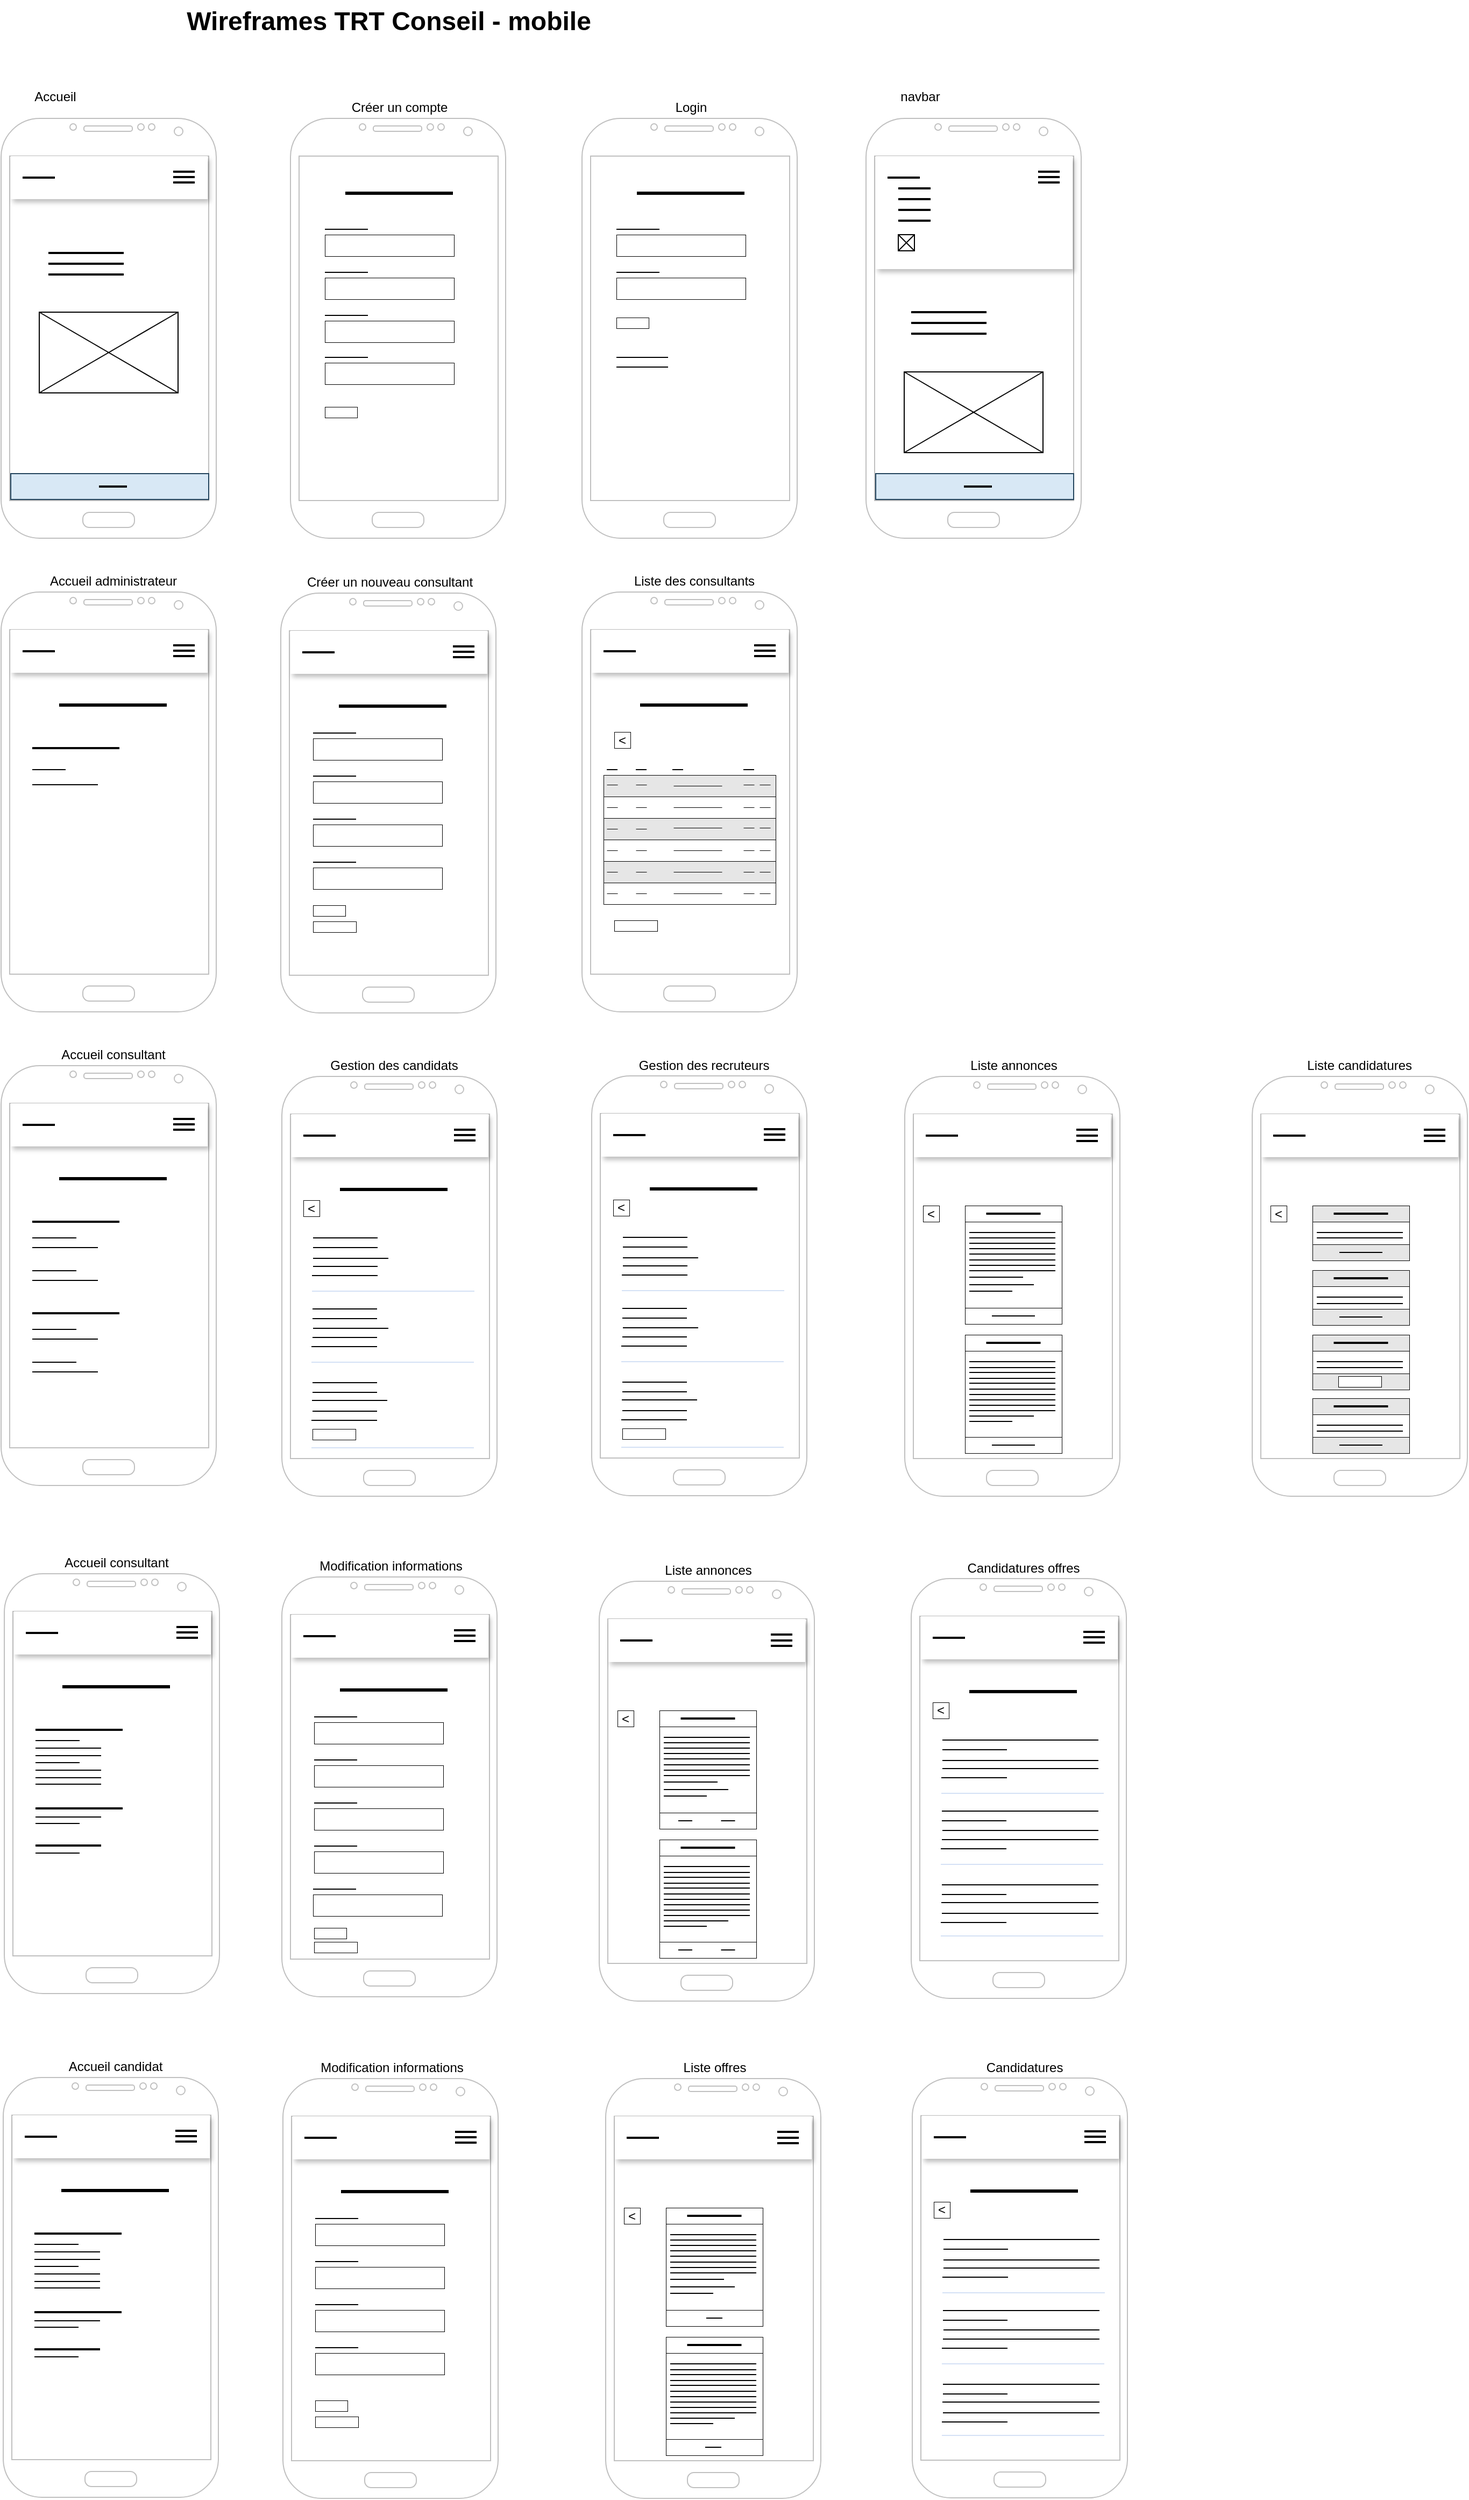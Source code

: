 <mxfile version="19.0.3" type="device"><diagram id="_q8Gr2s1gWYMgkzFClJh" name="Page-1"><mxGraphModel dx="1038" dy="641" grid="1" gridSize="10" guides="1" tooltips="1" connect="1" arrows="1" fold="1" page="1" pageScale="1" pageWidth="827" pageHeight="1169" math="0" shadow="0"><root><mxCell id="0"/><mxCell id="1" parent="0"/><mxCell id="BgaX2HJHFez1ZEQk5gra-1" value="Wireframes TRT Conseil - mobile" style="text;strokeColor=none;fillColor=none;html=1;fontSize=24;fontStyle=1;verticalAlign=middle;align=center;" parent="1" vertex="1"><mxGeometry x="350" y="10" width="100" height="40" as="geometry"/></mxCell><mxCell id="BgaX2HJHFez1ZEQk5gra-2" value="" style="verticalLabelPosition=bottom;verticalAlign=top;html=1;shadow=0;dashed=0;strokeWidth=1;shape=mxgraph.android.phone2;strokeColor=#c0c0c0;" parent="1" vertex="1"><mxGeometry x="40" y="120" width="200" height="390" as="geometry"/></mxCell><mxCell id="BgaX2HJHFez1ZEQk5gra-3" value="" style="html=1;shadow=1;dashed=0;fillColor=#FFFFFF;strokeColor=none;fontSize=16;fontColor=#181819;align=left;spacing=15;" parent="1" vertex="1"><mxGeometry x="49" y="155" width="183" height="40" as="geometry"/></mxCell><mxCell id="BgaX2HJHFez1ZEQk5gra-11" value="" style="line;strokeWidth=2;html=1;" parent="1" vertex="1"><mxGeometry x="60" y="170" width="30" height="10" as="geometry"/></mxCell><mxCell id="BgaX2HJHFez1ZEQk5gra-12" value="" style="line;strokeWidth=2;html=1;" parent="1" vertex="1"><mxGeometry x="200" y="164.5" width="20" height="10" as="geometry"/></mxCell><mxCell id="BgaX2HJHFez1ZEQk5gra-13" value="" style="line;strokeWidth=2;html=1;" parent="1" vertex="1"><mxGeometry x="200" y="169.5" width="20" height="10" as="geometry"/></mxCell><mxCell id="BgaX2HJHFez1ZEQk5gra-14" value="" style="line;strokeWidth=2;html=1;" parent="1" vertex="1"><mxGeometry x="200" y="174.5" width="20" height="10" as="geometry"/></mxCell><mxCell id="BgaX2HJHFez1ZEQk5gra-18" value="" style="rounded=0;whiteSpace=wrap;html=1;" parent="1" vertex="1"><mxGeometry x="75.5" y="300" width="129" height="75" as="geometry"/></mxCell><mxCell id="BgaX2HJHFez1ZEQk5gra-20" value="" style="endArrow=none;html=1;rounded=0;entryX=1;entryY=0;entryDx=0;entryDy=0;" parent="1" target="BgaX2HJHFez1ZEQk5gra-18" edge="1"><mxGeometry width="50" height="50" relative="1" as="geometry"><mxPoint x="75.5" y="375" as="sourcePoint"/><mxPoint x="125.5" y="325" as="targetPoint"/></mxGeometry></mxCell><mxCell id="BgaX2HJHFez1ZEQk5gra-21" value="" style="endArrow=none;html=1;rounded=0;entryX=1;entryY=1;entryDx=0;entryDy=0;exitX=0;exitY=0;exitDx=0;exitDy=0;" parent="1" source="BgaX2HJHFez1ZEQk5gra-18" target="BgaX2HJHFez1ZEQk5gra-18" edge="1"><mxGeometry width="50" height="50" relative="1" as="geometry"><mxPoint x="65.5" y="320" as="sourcePoint"/><mxPoint x="115.5" y="270" as="targetPoint"/></mxGeometry></mxCell><mxCell id="BgaX2HJHFez1ZEQk5gra-22" value="" style="line;strokeWidth=2;html=1;" parent="1" vertex="1"><mxGeometry x="84" y="240" width="70" height="10" as="geometry"/></mxCell><mxCell id="BgaX2HJHFez1ZEQk5gra-23" value="" style="line;strokeWidth=2;html=1;" parent="1" vertex="1"><mxGeometry x="84" y="250" width="70" height="10" as="geometry"/></mxCell><mxCell id="BgaX2HJHFez1ZEQk5gra-24" value="" style="line;strokeWidth=2;html=1;" parent="1" vertex="1"><mxGeometry x="84" y="260" width="70" height="10" as="geometry"/></mxCell><mxCell id="BgaX2HJHFez1ZEQk5gra-25" value="" style="rounded=0;whiteSpace=wrap;html=1;fillColor=#D8E8F5;strokeColor=#23445d;" parent="1" vertex="1"><mxGeometry x="49" y="450" width="184" height="24" as="geometry"/></mxCell><mxCell id="BgaX2HJHFez1ZEQk5gra-27" value="" style="line;strokeWidth=2;html=1;shadow=0;fillColor=#D8E8F5;" parent="1" vertex="1"><mxGeometry x="131" y="457" width="26" height="10" as="geometry"/></mxCell><mxCell id="BgaX2HJHFez1ZEQk5gra-28" value="" style="verticalLabelPosition=bottom;verticalAlign=top;html=1;shadow=0;dashed=0;strokeWidth=1;shape=mxgraph.android.phone2;strokeColor=#c0c0c0;" parent="1" vertex="1"><mxGeometry x="40" y="560" width="200" height="390" as="geometry"/></mxCell><mxCell id="BgaX2HJHFez1ZEQk5gra-29" value="" style="html=1;shadow=1;dashed=0;fillColor=#FFFFFF;strokeColor=none;fontSize=16;fontColor=#181819;align=left;spacing=15;" parent="1" vertex="1"><mxGeometry x="49" y="595" width="183" height="40" as="geometry"/></mxCell><mxCell id="BgaX2HJHFez1ZEQk5gra-30" value="" style="line;strokeWidth=2;html=1;" parent="1" vertex="1"><mxGeometry x="60" y="610" width="30" height="10" as="geometry"/></mxCell><mxCell id="BgaX2HJHFez1ZEQk5gra-31" value="" style="line;strokeWidth=2;html=1;" parent="1" vertex="1"><mxGeometry x="200" y="604.5" width="20" height="10" as="geometry"/></mxCell><mxCell id="BgaX2HJHFez1ZEQk5gra-32" value="" style="line;strokeWidth=2;html=1;" parent="1" vertex="1"><mxGeometry x="200" y="609.5" width="20" height="10" as="geometry"/></mxCell><mxCell id="BgaX2HJHFez1ZEQk5gra-33" value="" style="line;strokeWidth=2;html=1;" parent="1" vertex="1"><mxGeometry x="200" y="614.5" width="20" height="10" as="geometry"/></mxCell><mxCell id="BgaX2HJHFez1ZEQk5gra-42" value="" style="line;strokeWidth=3;html=1;shadow=0;fillColor=#D8E8F5;" parent="1" vertex="1"><mxGeometry x="94" y="660" width="100" height="10" as="geometry"/></mxCell><mxCell id="BgaX2HJHFez1ZEQk5gra-43" value="" style="line;strokeWidth=2;html=1;shadow=0;fillColor=#D8E8F5;" parent="1" vertex="1"><mxGeometry x="69" y="700" width="81" height="10" as="geometry"/></mxCell><mxCell id="BgaX2HJHFez1ZEQk5gra-44" value="" style="line;strokeWidth=1;html=1;shadow=0;fillColor=#D8E8F5;" parent="1" vertex="1"><mxGeometry x="69" y="734" width="61" height="10" as="geometry"/></mxCell><mxCell id="BgaX2HJHFez1ZEQk5gra-45" value="" style="line;strokeWidth=1;html=1;shadow=0;fillColor=#D8E8F5;" parent="1" vertex="1"><mxGeometry x="69" y="720" width="31" height="10" as="geometry"/></mxCell><mxCell id="BgaX2HJHFez1ZEQk5gra-46" value="" style="verticalLabelPosition=bottom;verticalAlign=top;html=1;shadow=0;dashed=0;strokeWidth=1;shape=mxgraph.android.phone2;strokeColor=#c0c0c0;" parent="1" vertex="1"><mxGeometry x="300" y="561" width="200" height="390" as="geometry"/></mxCell><mxCell id="BgaX2HJHFez1ZEQk5gra-47" value="" style="html=1;shadow=1;dashed=0;fillColor=#FFFFFF;strokeColor=none;fontSize=16;fontColor=#181819;align=left;spacing=15;" parent="1" vertex="1"><mxGeometry x="309" y="596" width="183" height="40" as="geometry"/></mxCell><mxCell id="BgaX2HJHFez1ZEQk5gra-48" value="" style="line;strokeWidth=2;html=1;shadow=0;" parent="1" vertex="1"><mxGeometry x="320" y="611" width="30" height="10" as="geometry"/></mxCell><mxCell id="BgaX2HJHFez1ZEQk5gra-49" value="" style="line;strokeWidth=2;html=1;shadow=0;" parent="1" vertex="1"><mxGeometry x="460" y="605.5" width="20" height="10" as="geometry"/></mxCell><mxCell id="BgaX2HJHFez1ZEQk5gra-50" value="" style="line;strokeWidth=2;html=1;shadow=0;" parent="1" vertex="1"><mxGeometry x="460" y="610.5" width="20" height="10" as="geometry"/></mxCell><mxCell id="BgaX2HJHFez1ZEQk5gra-51" value="" style="line;strokeWidth=2;html=1;shadow=0;" parent="1" vertex="1"><mxGeometry x="460" y="615.5" width="20" height="10" as="geometry"/></mxCell><mxCell id="BgaX2HJHFez1ZEQk5gra-52" value="" style="line;strokeWidth=3;html=1;shadow=0;fillColor=#D8E8F5;" parent="1" vertex="1"><mxGeometry x="354" y="661" width="100" height="10" as="geometry"/></mxCell><mxCell id="BgaX2HJHFez1ZEQk5gra-56" value="" style="line;strokeWidth=1;html=1;shadow=0;fillColor=#D8E8F5;" parent="1" vertex="1"><mxGeometry x="330" y="686" width="40" height="10" as="geometry"/></mxCell><mxCell id="BgaX2HJHFez1ZEQk5gra-57" value="" style="rounded=0;whiteSpace=wrap;html=1;shadow=0;strokeWidth=0.5;" parent="1" vertex="1"><mxGeometry x="330" y="696" width="120" height="20" as="geometry"/></mxCell><mxCell id="BgaX2HJHFez1ZEQk5gra-58" value="" style="line;strokeWidth=1;html=1;shadow=0;fillColor=#D8E8F5;" parent="1" vertex="1"><mxGeometry x="330" y="726" width="40" height="10" as="geometry"/></mxCell><mxCell id="BgaX2HJHFez1ZEQk5gra-59" value="" style="rounded=0;whiteSpace=wrap;html=1;shadow=0;strokeWidth=0.5;" parent="1" vertex="1"><mxGeometry x="330" y="736" width="120" height="20" as="geometry"/></mxCell><mxCell id="BgaX2HJHFez1ZEQk5gra-60" value="" style="line;strokeWidth=1;html=1;shadow=0;fillColor=#D8E8F5;" parent="1" vertex="1"><mxGeometry x="330" y="766" width="40" height="10" as="geometry"/></mxCell><mxCell id="BgaX2HJHFez1ZEQk5gra-61" value="" style="rounded=0;whiteSpace=wrap;html=1;shadow=0;strokeWidth=0.5;" parent="1" vertex="1"><mxGeometry x="330" y="776" width="120" height="20" as="geometry"/></mxCell><mxCell id="BgaX2HJHFez1ZEQk5gra-62" value="" style="line;strokeWidth=1;html=1;shadow=0;fillColor=#D8E8F5;" parent="1" vertex="1"><mxGeometry x="330" y="806" width="40" height="10" as="geometry"/></mxCell><mxCell id="BgaX2HJHFez1ZEQk5gra-63" value="" style="rounded=0;whiteSpace=wrap;html=1;shadow=0;strokeWidth=0.5;" parent="1" vertex="1"><mxGeometry x="330" y="816" width="120" height="20" as="geometry"/></mxCell><mxCell id="BgaX2HJHFez1ZEQk5gra-64" value="" style="rounded=0;whiteSpace=wrap;html=1;shadow=0;strokeWidth=0.5;" parent="1" vertex="1"><mxGeometry x="330" y="851" width="30" height="10" as="geometry"/></mxCell><mxCell id="BgaX2HJHFez1ZEQk5gra-65" value="" style="rounded=0;whiteSpace=wrap;html=1;shadow=0;strokeWidth=0.5;" parent="1" vertex="1"><mxGeometry x="330" y="866" width="40" height="10" as="geometry"/></mxCell><mxCell id="BgaX2HJHFez1ZEQk5gra-66" value="" style="verticalLabelPosition=bottom;verticalAlign=top;html=1;shadow=0;dashed=0;strokeWidth=1;shape=mxgraph.android.phone2;strokeColor=#c0c0c0;" parent="1" vertex="1"><mxGeometry x="580" y="560" width="200" height="390" as="geometry"/></mxCell><mxCell id="BgaX2HJHFez1ZEQk5gra-67" value="" style="html=1;shadow=1;dashed=0;fillColor=#FFFFFF;strokeColor=none;fontSize=16;fontColor=#181819;align=left;spacing=15;" parent="1" vertex="1"><mxGeometry x="589" y="595" width="183" height="40" as="geometry"/></mxCell><mxCell id="BgaX2HJHFez1ZEQk5gra-68" value="" style="line;strokeWidth=2;html=1;shadow=0;" parent="1" vertex="1"><mxGeometry x="600" y="610" width="30" height="10" as="geometry"/></mxCell><mxCell id="BgaX2HJHFez1ZEQk5gra-69" value="" style="line;strokeWidth=2;html=1;shadow=0;" parent="1" vertex="1"><mxGeometry x="740" y="604.5" width="20" height="10" as="geometry"/></mxCell><mxCell id="BgaX2HJHFez1ZEQk5gra-70" value="" style="line;strokeWidth=2;html=1;shadow=0;" parent="1" vertex="1"><mxGeometry x="740" y="609.5" width="20" height="10" as="geometry"/></mxCell><mxCell id="BgaX2HJHFez1ZEQk5gra-71" value="" style="line;strokeWidth=2;html=1;shadow=0;" parent="1" vertex="1"><mxGeometry x="740" y="614.5" width="20" height="10" as="geometry"/></mxCell><mxCell id="BgaX2HJHFez1ZEQk5gra-72" value="" style="line;strokeWidth=3;html=1;shadow=0;fillColor=#D8E8F5;" parent="1" vertex="1"><mxGeometry x="634" y="660" width="100" height="10" as="geometry"/></mxCell><mxCell id="BgaX2HJHFez1ZEQk5gra-74" value="&amp;lt;" style="rounded=0;whiteSpace=wrap;html=1;shadow=0;strokeWidth=0.5;" parent="1" vertex="1"><mxGeometry x="610" y="690" width="15" height="15" as="geometry"/></mxCell><mxCell id="BgaX2HJHFez1ZEQk5gra-75" value="" style="line;strokeWidth=1;html=1;shadow=0;fillColor=#D8E8F5;" parent="1" vertex="1"><mxGeometry x="603" y="720" width="10" height="10" as="geometry"/></mxCell><mxCell id="BgaX2HJHFez1ZEQk5gra-76" value="" style="rounded=0;whiteSpace=wrap;html=1;shadow=0;strokeWidth=0.5;fillColor=#E6E6E6;" parent="1" vertex="1"><mxGeometry x="600" y="730" width="160" height="20" as="geometry"/></mxCell><mxCell id="BgaX2HJHFez1ZEQk5gra-77" value="" style="line;strokeWidth=1;html=1;shadow=0;fillColor=#D8E8F5;" parent="1" vertex="1"><mxGeometry x="630" y="720" width="10" height="10" as="geometry"/></mxCell><mxCell id="BgaX2HJHFez1ZEQk5gra-78" value="" style="rounded=0;whiteSpace=wrap;html=1;shadow=0;strokeWidth=0.5;" parent="1" vertex="1"><mxGeometry x="600" y="750" width="160" height="20" as="geometry"/></mxCell><mxCell id="BgaX2HJHFez1ZEQk5gra-79" value="" style="line;strokeWidth=1;html=1;shadow=0;fillColor=#D8E8F5;" parent="1" vertex="1"><mxGeometry x="664" y="720" width="10" height="10" as="geometry"/></mxCell><mxCell id="BgaX2HJHFez1ZEQk5gra-80" value="" style="rounded=0;whiteSpace=wrap;html=1;shadow=0;strokeWidth=0.5;fillColor=#E6E6E6;" parent="1" vertex="1"><mxGeometry x="600" y="810" width="160" height="20" as="geometry"/></mxCell><mxCell id="BgaX2HJHFez1ZEQk5gra-82" value="" style="rounded=0;whiteSpace=wrap;html=1;shadow=0;strokeWidth=0.5;" parent="1" vertex="1"><mxGeometry x="610" y="865" width="40" height="10" as="geometry"/></mxCell><mxCell id="BgaX2HJHFez1ZEQk5gra-83" value="" style="line;strokeWidth=1;html=1;shadow=0;fillColor=#D8E8F5;" parent="1" vertex="1"><mxGeometry x="730" y="720" width="10" height="10" as="geometry"/></mxCell><mxCell id="BgaX2HJHFez1ZEQk5gra-84" value="" style="rounded=0;whiteSpace=wrap;html=1;shadow=0;strokeWidth=0.5;fillColor=#E6E6E6;" parent="1" vertex="1"><mxGeometry x="600" y="770" width="160" height="20" as="geometry"/></mxCell><mxCell id="BgaX2HJHFez1ZEQk5gra-85" value="" style="rounded=0;whiteSpace=wrap;html=1;shadow=0;strokeWidth=0.5;" parent="1" vertex="1"><mxGeometry x="600" y="790" width="160" height="20" as="geometry"/></mxCell><mxCell id="BgaX2HJHFez1ZEQk5gra-86" value="" style="rounded=0;whiteSpace=wrap;html=1;shadow=0;strokeWidth=0.5;" parent="1" vertex="1"><mxGeometry x="600" y="830" width="160" height="20" as="geometry"/></mxCell><mxCell id="BgaX2HJHFez1ZEQk5gra-87" value="" style="line;strokeWidth=0.5;html=1;shadow=0;fillColor=#D8E8F5;" parent="1" vertex="1"><mxGeometry x="603" y="734" width="10" height="10" as="geometry"/></mxCell><mxCell id="BgaX2HJHFez1ZEQk5gra-88" value="" style="line;strokeWidth=0.5;html=1;shadow=0;fillColor=#D8E8F5;" parent="1" vertex="1"><mxGeometry x="603" y="755" width="10" height="10" as="geometry"/></mxCell><mxCell id="BgaX2HJHFez1ZEQk5gra-89" value="" style="line;strokeWidth=0.5;html=1;shadow=0;fillColor=#D8E8F5;" parent="1" vertex="1"><mxGeometry x="603" y="775" width="10" height="10" as="geometry"/></mxCell><mxCell id="BgaX2HJHFez1ZEQk5gra-90" value="" style="line;strokeWidth=0.5;html=1;shadow=0;fillColor=#D8E8F5;" parent="1" vertex="1"><mxGeometry x="603" y="795" width="10" height="10" as="geometry"/></mxCell><mxCell id="BgaX2HJHFez1ZEQk5gra-91" value="" style="line;strokeWidth=0.5;html=1;shadow=0;fillColor=#D8E8F5;" parent="1" vertex="1"><mxGeometry x="603" y="815" width="10" height="10" as="geometry"/></mxCell><mxCell id="BgaX2HJHFez1ZEQk5gra-92" value="" style="line;strokeWidth=0.5;html=1;shadow=0;fillColor=#D8E8F5;" parent="1" vertex="1"><mxGeometry x="603" y="835" width="10" height="10" as="geometry"/></mxCell><mxCell id="BgaX2HJHFez1ZEQk5gra-93" value="" style="line;strokeWidth=0.5;html=1;shadow=0;fillColor=#D8E8F5;" parent="1" vertex="1"><mxGeometry x="630" y="734" width="10" height="10" as="geometry"/></mxCell><mxCell id="BgaX2HJHFez1ZEQk5gra-94" value="" style="line;strokeWidth=0.5;html=1;shadow=0;fillColor=#D8E8F5;" parent="1" vertex="1"><mxGeometry x="630" y="755" width="10" height="10" as="geometry"/></mxCell><mxCell id="BgaX2HJHFez1ZEQk5gra-95" value="" style="line;strokeWidth=0.5;html=1;shadow=0;fillColor=#D8E8F5;" parent="1" vertex="1"><mxGeometry x="630" y="775" width="10" height="10" as="geometry"/></mxCell><mxCell id="BgaX2HJHFez1ZEQk5gra-96" value="" style="line;strokeWidth=0.5;html=1;shadow=0;fillColor=#D8E8F5;" parent="1" vertex="1"><mxGeometry x="630" y="795" width="10" height="10" as="geometry"/></mxCell><mxCell id="BgaX2HJHFez1ZEQk5gra-97" value="" style="line;strokeWidth=0.5;html=1;shadow=0;fillColor=#D8E8F5;" parent="1" vertex="1"><mxGeometry x="630" y="815" width="10" height="10" as="geometry"/></mxCell><mxCell id="BgaX2HJHFez1ZEQk5gra-98" value="" style="line;strokeWidth=0.5;html=1;shadow=0;fillColor=#D8E8F5;" parent="1" vertex="1"><mxGeometry x="630" y="835" width="10" height="10" as="geometry"/></mxCell><mxCell id="BgaX2HJHFez1ZEQk5gra-99" value="" style="line;strokeWidth=0.5;html=1;shadow=0;fillColor=#D8E8F5;" parent="1" vertex="1"><mxGeometry x="665" y="735" width="45" height="10" as="geometry"/></mxCell><mxCell id="BgaX2HJHFez1ZEQk5gra-101" value="" style="line;strokeWidth=0.5;html=1;shadow=0;fillColor=#D8E8F5;" parent="1" vertex="1"><mxGeometry x="665" y="755" width="45" height="10" as="geometry"/></mxCell><mxCell id="BgaX2HJHFez1ZEQk5gra-102" value="" style="line;strokeWidth=0.5;html=1;shadow=0;fillColor=#D8E8F5;" parent="1" vertex="1"><mxGeometry x="665" y="774" width="45" height="10" as="geometry"/></mxCell><mxCell id="BgaX2HJHFez1ZEQk5gra-103" value="" style="line;strokeWidth=0.5;html=1;shadow=0;fillColor=#D8E8F5;" parent="1" vertex="1"><mxGeometry x="665" y="795" width="45" height="10" as="geometry"/></mxCell><mxCell id="BgaX2HJHFez1ZEQk5gra-104" value="" style="line;strokeWidth=0.5;html=1;shadow=0;fillColor=#D8E8F5;" parent="1" vertex="1"><mxGeometry x="665" y="835" width="45" height="10" as="geometry"/></mxCell><mxCell id="BgaX2HJHFez1ZEQk5gra-105" value="" style="line;strokeWidth=0.5;html=1;shadow=0;fillColor=#D8E8F5;" parent="1" vertex="1"><mxGeometry x="665" y="815" width="45" height="10" as="geometry"/></mxCell><mxCell id="BgaX2HJHFez1ZEQk5gra-109" value="" style="line;strokeWidth=0.5;html=1;shadow=0;fillColor=#D8E8F5;" parent="1" vertex="1"><mxGeometry x="730" y="734" width="10" height="10" as="geometry"/></mxCell><mxCell id="BgaX2HJHFez1ZEQk5gra-110" value="" style="line;strokeWidth=0.5;html=1;shadow=0;fillColor=#D8E8F5;" parent="1" vertex="1"><mxGeometry x="745" y="734" width="10" height="10" as="geometry"/></mxCell><mxCell id="BgaX2HJHFez1ZEQk5gra-111" value="" style="line;strokeWidth=0.5;html=1;shadow=0;fillColor=#D8E8F5;" parent="1" vertex="1"><mxGeometry x="730" y="755" width="10" height="10" as="geometry"/></mxCell><mxCell id="BgaX2HJHFez1ZEQk5gra-112" value="" style="line;strokeWidth=0.5;html=1;shadow=0;fillColor=#D8E8F5;" parent="1" vertex="1"><mxGeometry x="745" y="755" width="10" height="10" as="geometry"/></mxCell><mxCell id="BgaX2HJHFez1ZEQk5gra-113" value="" style="line;strokeWidth=0.5;html=1;shadow=0;fillColor=#D8E8F5;" parent="1" vertex="1"><mxGeometry x="730" y="774" width="10" height="10" as="geometry"/></mxCell><mxCell id="BgaX2HJHFez1ZEQk5gra-114" value="" style="line;strokeWidth=0.5;html=1;shadow=0;fillColor=#D8E8F5;" parent="1" vertex="1"><mxGeometry x="745" y="774" width="10" height="10" as="geometry"/></mxCell><mxCell id="BgaX2HJHFez1ZEQk5gra-115" value="" style="line;strokeWidth=0.5;html=1;shadow=0;fillColor=#D8E8F5;" parent="1" vertex="1"><mxGeometry x="730" y="795" width="10" height="10" as="geometry"/></mxCell><mxCell id="BgaX2HJHFez1ZEQk5gra-116" value="" style="line;strokeWidth=0.5;html=1;shadow=0;fillColor=#D8E8F5;" parent="1" vertex="1"><mxGeometry x="745" y="795" width="10" height="10" as="geometry"/></mxCell><mxCell id="BgaX2HJHFez1ZEQk5gra-117" value="" style="line;strokeWidth=0.5;html=1;shadow=0;fillColor=#D8E8F5;" parent="1" vertex="1"><mxGeometry x="730" y="815" width="10" height="10" as="geometry"/></mxCell><mxCell id="BgaX2HJHFez1ZEQk5gra-118" value="" style="line;strokeWidth=0.5;html=1;shadow=0;fillColor=#D8E8F5;" parent="1" vertex="1"><mxGeometry x="745" y="815" width="10" height="10" as="geometry"/></mxCell><mxCell id="BgaX2HJHFez1ZEQk5gra-120" value="" style="line;strokeWidth=0.5;html=1;shadow=0;fillColor=#D8E8F5;" parent="1" vertex="1"><mxGeometry x="730" y="835" width="10" height="10" as="geometry"/></mxCell><mxCell id="BgaX2HJHFez1ZEQk5gra-121" value="" style="line;strokeWidth=0.5;html=1;shadow=0;fillColor=#D8E8F5;" parent="1" vertex="1"><mxGeometry x="745" y="835" width="10" height="10" as="geometry"/></mxCell><mxCell id="BgaX2HJHFez1ZEQk5gra-122" value="Accueil" style="text;html=1;align=center;verticalAlign=middle;resizable=0;points=[];autosize=1;strokeColor=none;fillColor=none;" parent="1" vertex="1"><mxGeometry x="65" y="90" width="50" height="20" as="geometry"/></mxCell><mxCell id="BgaX2HJHFez1ZEQk5gra-123" value="Accueil administrateur" style="text;html=1;align=center;verticalAlign=middle;resizable=0;points=[];autosize=1;strokeColor=none;fillColor=none;" parent="1" vertex="1"><mxGeometry x="79" y="540" width="130" height="20" as="geometry"/></mxCell><mxCell id="BgaX2HJHFez1ZEQk5gra-124" value="Créer un nouveau consultant" style="text;html=1;align=center;verticalAlign=middle;resizable=0;points=[];autosize=1;strokeColor=none;fillColor=none;" parent="1" vertex="1"><mxGeometry x="315.5" y="541" width="170" height="20" as="geometry"/></mxCell><mxCell id="BgaX2HJHFez1ZEQk5gra-125" value="Liste des consultants" style="text;html=1;align=center;verticalAlign=middle;resizable=0;points=[];autosize=1;strokeColor=none;fillColor=none;" parent="1" vertex="1"><mxGeometry x="619" y="540" width="130" height="20" as="geometry"/></mxCell><mxCell id="BgaX2HJHFez1ZEQk5gra-179" value="" style="verticalLabelPosition=bottom;verticalAlign=top;html=1;shadow=0;dashed=0;strokeWidth=1;shape=mxgraph.android.phone2;strokeColor=#c0c0c0;" parent="1" vertex="1"><mxGeometry x="309" y="120" width="200" height="390" as="geometry"/></mxCell><mxCell id="BgaX2HJHFez1ZEQk5gra-185" value="" style="line;strokeWidth=3;html=1;shadow=0;fillColor=#D8E8F5;" parent="1" vertex="1"><mxGeometry x="360" y="184.5" width="100" height="10" as="geometry"/></mxCell><mxCell id="BgaX2HJHFez1ZEQk5gra-186" value="" style="line;strokeWidth=1;html=1;shadow=0;fillColor=#D8E8F5;" parent="1" vertex="1"><mxGeometry x="341" y="218" width="40" height="10" as="geometry"/></mxCell><mxCell id="BgaX2HJHFez1ZEQk5gra-187" value="" style="rounded=0;whiteSpace=wrap;html=1;shadow=0;strokeWidth=0.5;" parent="1" vertex="1"><mxGeometry x="341" y="228" width="120" height="20" as="geometry"/></mxCell><mxCell id="BgaX2HJHFez1ZEQk5gra-188" value="" style="line;strokeWidth=1;html=1;shadow=0;fillColor=#D8E8F5;" parent="1" vertex="1"><mxGeometry x="341" y="258" width="40" height="10" as="geometry"/></mxCell><mxCell id="BgaX2HJHFez1ZEQk5gra-189" value="" style="rounded=0;whiteSpace=wrap;html=1;shadow=0;strokeWidth=0.5;" parent="1" vertex="1"><mxGeometry x="341" y="268" width="120" height="20" as="geometry"/></mxCell><mxCell id="BgaX2HJHFez1ZEQk5gra-190" value="" style="line;strokeWidth=1;html=1;shadow=0;fillColor=#D8E8F5;" parent="1" vertex="1"><mxGeometry x="341" y="298" width="40" height="10" as="geometry"/></mxCell><mxCell id="BgaX2HJHFez1ZEQk5gra-191" value="" style="rounded=0;whiteSpace=wrap;html=1;shadow=0;strokeWidth=0.5;" parent="1" vertex="1"><mxGeometry x="341" y="308" width="120" height="20" as="geometry"/></mxCell><mxCell id="BgaX2HJHFez1ZEQk5gra-192" value="" style="line;strokeWidth=1;html=1;shadow=0;fillColor=#D8E8F5;" parent="1" vertex="1"><mxGeometry x="341" y="337" width="40" height="10" as="geometry"/></mxCell><mxCell id="BgaX2HJHFez1ZEQk5gra-193" value="" style="rounded=0;whiteSpace=wrap;html=1;shadow=0;strokeWidth=0.5;" parent="1" vertex="1"><mxGeometry x="341" y="347" width="120" height="20" as="geometry"/></mxCell><mxCell id="BgaX2HJHFez1ZEQk5gra-194" value="" style="rounded=0;whiteSpace=wrap;html=1;shadow=0;strokeWidth=0.5;" parent="1" vertex="1"><mxGeometry x="341" y="388" width="30" height="10" as="geometry"/></mxCell><mxCell id="BgaX2HJHFez1ZEQk5gra-196" value="Créer un compte" style="text;html=1;align=center;verticalAlign=middle;resizable=0;points=[];autosize=1;strokeColor=none;fillColor=none;" parent="1" vertex="1"><mxGeometry x="359.5" y="100" width="100" height="20" as="geometry"/></mxCell><mxCell id="BgaX2HJHFez1ZEQk5gra-197" value="" style="verticalLabelPosition=bottom;verticalAlign=top;html=1;shadow=0;dashed=0;strokeWidth=1;shape=mxgraph.android.phone2;strokeColor=#c0c0c0;" parent="1" vertex="1"><mxGeometry x="580" y="120" width="200" height="390" as="geometry"/></mxCell><mxCell id="BgaX2HJHFez1ZEQk5gra-198" value="" style="line;strokeWidth=3;html=1;shadow=0;fillColor=#D8E8F5;" parent="1" vertex="1"><mxGeometry x="631" y="184.5" width="100" height="10" as="geometry"/></mxCell><mxCell id="BgaX2HJHFez1ZEQk5gra-199" value="" style="line;strokeWidth=1;html=1;shadow=0;fillColor=#D8E8F5;" parent="1" vertex="1"><mxGeometry x="612" y="218" width="40" height="10" as="geometry"/></mxCell><mxCell id="BgaX2HJHFez1ZEQk5gra-200" value="" style="rounded=0;whiteSpace=wrap;html=1;shadow=0;strokeWidth=0.5;" parent="1" vertex="1"><mxGeometry x="612" y="228" width="120" height="20" as="geometry"/></mxCell><mxCell id="BgaX2HJHFez1ZEQk5gra-201" value="" style="line;strokeWidth=1;html=1;shadow=0;fillColor=#D8E8F5;" parent="1" vertex="1"><mxGeometry x="612" y="258" width="40" height="10" as="geometry"/></mxCell><mxCell id="BgaX2HJHFez1ZEQk5gra-202" value="" style="rounded=0;whiteSpace=wrap;html=1;shadow=0;strokeWidth=0.5;" parent="1" vertex="1"><mxGeometry x="612" y="268" width="120" height="20" as="geometry"/></mxCell><mxCell id="BgaX2HJHFez1ZEQk5gra-203" value="" style="line;strokeWidth=1;html=1;shadow=0;fillColor=#D8E8F5;" parent="1" vertex="1"><mxGeometry x="612" y="346" width="48" height="10" as="geometry"/></mxCell><mxCell id="BgaX2HJHFez1ZEQk5gra-205" value="" style="line;strokeWidth=1;html=1;shadow=0;fillColor=#D8E8F5;" parent="1" vertex="1"><mxGeometry x="612" y="337" width="48" height="10" as="geometry"/></mxCell><mxCell id="BgaX2HJHFez1ZEQk5gra-207" value="" style="rounded=0;whiteSpace=wrap;html=1;shadow=0;strokeWidth=0.5;" parent="1" vertex="1"><mxGeometry x="612" y="305" width="30" height="10" as="geometry"/></mxCell><mxCell id="BgaX2HJHFez1ZEQk5gra-208" value="Login" style="text;html=1;align=center;verticalAlign=middle;resizable=0;points=[];autosize=1;strokeColor=none;fillColor=none;" parent="1" vertex="1"><mxGeometry x="660.5" y="100" width="40" height="20" as="geometry"/></mxCell><mxCell id="BgaX2HJHFez1ZEQk5gra-210" value="" style="verticalLabelPosition=bottom;verticalAlign=top;html=1;shadow=0;dashed=0;strokeWidth=1;shape=mxgraph.android.phone2;strokeColor=#c0c0c0;" parent="1" vertex="1"><mxGeometry x="40" y="1000" width="200" height="390" as="geometry"/></mxCell><mxCell id="BgaX2HJHFez1ZEQk5gra-211" value="" style="html=1;shadow=1;dashed=0;fillColor=#FFFFFF;strokeColor=none;fontSize=16;fontColor=#181819;align=left;spacing=15;" parent="1" vertex="1"><mxGeometry x="49" y="1035" width="183" height="40" as="geometry"/></mxCell><mxCell id="BgaX2HJHFez1ZEQk5gra-212" value="" style="line;strokeWidth=2;html=1;" parent="1" vertex="1"><mxGeometry x="60" y="1050" width="30" height="10" as="geometry"/></mxCell><mxCell id="BgaX2HJHFez1ZEQk5gra-213" value="" style="line;strokeWidth=2;html=1;" parent="1" vertex="1"><mxGeometry x="200" y="1044.5" width="20" height="10" as="geometry"/></mxCell><mxCell id="BgaX2HJHFez1ZEQk5gra-214" value="" style="line;strokeWidth=2;html=1;" parent="1" vertex="1"><mxGeometry x="200" y="1049.5" width="20" height="10" as="geometry"/></mxCell><mxCell id="BgaX2HJHFez1ZEQk5gra-215" value="" style="line;strokeWidth=2;html=1;" parent="1" vertex="1"><mxGeometry x="200" y="1054.5" width="20" height="10" as="geometry"/></mxCell><mxCell id="BgaX2HJHFez1ZEQk5gra-216" value="" style="line;strokeWidth=3;html=1;shadow=0;fillColor=#D8E8F5;" parent="1" vertex="1"><mxGeometry x="94" y="1100" width="100" height="10" as="geometry"/></mxCell><mxCell id="BgaX2HJHFez1ZEQk5gra-217" value="" style="line;strokeWidth=2;html=1;shadow=0;fillColor=#D8E8F5;" parent="1" vertex="1"><mxGeometry x="69" y="1140" width="81" height="10" as="geometry"/></mxCell><mxCell id="BgaX2HJHFez1ZEQk5gra-218" value="" style="line;strokeWidth=1;html=1;shadow=0;fillColor=#D8E8F5;" parent="1" vertex="1"><mxGeometry x="69" y="1164" width="61" height="10" as="geometry"/></mxCell><mxCell id="BgaX2HJHFez1ZEQk5gra-219" value="" style="line;strokeWidth=1;html=1;shadow=0;fillColor=#D8E8F5;" parent="1" vertex="1"><mxGeometry x="69" y="1155" width="41" height="10" as="geometry"/></mxCell><mxCell id="BgaX2HJHFez1ZEQk5gra-220" value="Accueil consultant" style="text;html=1;align=center;verticalAlign=middle;resizable=0;points=[];autosize=1;strokeColor=none;fillColor=none;" parent="1" vertex="1"><mxGeometry x="89" y="980" width="110" height="20" as="geometry"/></mxCell><mxCell id="BgaX2HJHFez1ZEQk5gra-222" value="" style="line;strokeWidth=1;html=1;shadow=0;fillColor=#D8E8F5;" parent="1" vertex="1"><mxGeometry x="69" y="1194.5" width="61" height="10" as="geometry"/></mxCell><mxCell id="BgaX2HJHFez1ZEQk5gra-223" value="" style="line;strokeWidth=1;html=1;shadow=0;fillColor=#D8E8F5;" parent="1" vertex="1"><mxGeometry x="69" y="1185.5" width="41" height="10" as="geometry"/></mxCell><mxCell id="BgaX2HJHFez1ZEQk5gra-224" value="" style="line;strokeWidth=2;html=1;shadow=0;fillColor=#D8E8F5;" parent="1" vertex="1"><mxGeometry x="69" y="1225" width="81" height="10" as="geometry"/></mxCell><mxCell id="BgaX2HJHFez1ZEQk5gra-225" value="" style="line;strokeWidth=1;html=1;shadow=0;fillColor=#D8E8F5;" parent="1" vertex="1"><mxGeometry x="69" y="1249" width="61" height="10" as="geometry"/></mxCell><mxCell id="BgaX2HJHFez1ZEQk5gra-226" value="" style="line;strokeWidth=1;html=1;shadow=0;fillColor=#D8E8F5;" parent="1" vertex="1"><mxGeometry x="69" y="1240" width="41" height="10" as="geometry"/></mxCell><mxCell id="BgaX2HJHFez1ZEQk5gra-227" value="" style="line;strokeWidth=1;html=1;shadow=0;fillColor=#D8E8F5;" parent="1" vertex="1"><mxGeometry x="69" y="1279.5" width="61" height="10" as="geometry"/></mxCell><mxCell id="BgaX2HJHFez1ZEQk5gra-228" value="" style="line;strokeWidth=1;html=1;shadow=0;fillColor=#D8E8F5;" parent="1" vertex="1"><mxGeometry x="69" y="1270.5" width="41" height="10" as="geometry"/></mxCell><mxCell id="BgaX2HJHFez1ZEQk5gra-229" value="" style="verticalLabelPosition=bottom;verticalAlign=top;html=1;shadow=0;dashed=0;strokeWidth=1;shape=mxgraph.android.phone2;strokeColor=#c0c0c0;" parent="1" vertex="1"><mxGeometry x="301" y="1010" width="200" height="390" as="geometry"/></mxCell><mxCell id="BgaX2HJHFez1ZEQk5gra-230" value="" style="html=1;shadow=1;dashed=0;fillColor=#FFFFFF;strokeColor=none;fontSize=16;fontColor=#181819;align=left;spacing=15;" parent="1" vertex="1"><mxGeometry x="310" y="1045" width="183" height="40" as="geometry"/></mxCell><mxCell id="BgaX2HJHFez1ZEQk5gra-231" value="" style="line;strokeWidth=2;html=1;" parent="1" vertex="1"><mxGeometry x="321" y="1060" width="30" height="10" as="geometry"/></mxCell><mxCell id="BgaX2HJHFez1ZEQk5gra-232" value="" style="line;strokeWidth=2;html=1;" parent="1" vertex="1"><mxGeometry x="461" y="1054.5" width="20" height="10" as="geometry"/></mxCell><mxCell id="BgaX2HJHFez1ZEQk5gra-233" value="" style="line;strokeWidth=2;html=1;" parent="1" vertex="1"><mxGeometry x="461" y="1059.5" width="20" height="10" as="geometry"/></mxCell><mxCell id="BgaX2HJHFez1ZEQk5gra-234" value="" style="line;strokeWidth=2;html=1;" parent="1" vertex="1"><mxGeometry x="461" y="1064.5" width="20" height="10" as="geometry"/></mxCell><mxCell id="BgaX2HJHFez1ZEQk5gra-235" value="" style="line;strokeWidth=3;html=1;shadow=0;fillColor=#D8E8F5;" parent="1" vertex="1"><mxGeometry x="355" y="1110" width="100" height="10" as="geometry"/></mxCell><mxCell id="BgaX2HJHFez1ZEQk5gra-236" value="" style="line;strokeWidth=1;html=1;shadow=0;fillColor=#D8E8F5;" parent="1" vertex="1"><mxGeometry x="330" y="1155" width="60" height="10" as="geometry"/></mxCell><mxCell id="BgaX2HJHFez1ZEQk5gra-237" value="" style="line;strokeWidth=1;html=1;shadow=0;fillColor=#D8E8F5;" parent="1" vertex="1"><mxGeometry x="330" y="1174" width="70" height="10" as="geometry"/></mxCell><mxCell id="BgaX2HJHFez1ZEQk5gra-238" value="" style="line;strokeWidth=1;html=1;shadow=0;fillColor=#D8E8F5;" parent="1" vertex="1"><mxGeometry x="330" y="1164" width="60" height="10" as="geometry"/></mxCell><mxCell id="BgaX2HJHFez1ZEQk5gra-239" value="Gestion des candidats" style="text;html=1;align=center;verticalAlign=middle;resizable=0;points=[];autosize=1;strokeColor=none;fillColor=none;" parent="1" vertex="1"><mxGeometry x="340" y="990" width="130" height="20" as="geometry"/></mxCell><mxCell id="BgaX2HJHFez1ZEQk5gra-240" value="" style="line;strokeWidth=1;html=1;shadow=0;fillColor=#D8E8F5;" parent="1" vertex="1"><mxGeometry x="329" y="1190" width="61" height="10" as="geometry"/></mxCell><mxCell id="BgaX2HJHFez1ZEQk5gra-241" value="" style="line;strokeWidth=1;html=1;shadow=0;fillColor=#D8E8F5;" parent="1" vertex="1"><mxGeometry x="330" y="1181.5" width="60" height="10" as="geometry"/></mxCell><mxCell id="BgaX2HJHFez1ZEQk5gra-242" value="" style="line;strokeWidth=1;html=1;shadow=0;fillColor=#D8E8F5;strokeColor=#D4E1F5;" parent="1" vertex="1"><mxGeometry x="329" y="1204.5" width="151" height="10" as="geometry"/></mxCell><mxCell id="BgaX2HJHFez1ZEQk5gra-247" value="&amp;lt;" style="rounded=0;whiteSpace=wrap;html=1;shadow=0;strokeWidth=0.5;" parent="1" vertex="1"><mxGeometry x="321" y="1125" width="15" height="15" as="geometry"/></mxCell><mxCell id="BgaX2HJHFez1ZEQk5gra-249" value="" style="line;strokeWidth=1;html=1;shadow=0;fillColor=#D8E8F5;" parent="1" vertex="1"><mxGeometry x="329.5" y="1221" width="60" height="10" as="geometry"/></mxCell><mxCell id="BgaX2HJHFez1ZEQk5gra-250" value="" style="line;strokeWidth=1;html=1;shadow=0;fillColor=#D8E8F5;" parent="1" vertex="1"><mxGeometry x="329.5" y="1230" width="60" height="10" as="geometry"/></mxCell><mxCell id="BgaX2HJHFez1ZEQk5gra-251" value="" style="line;strokeWidth=1;html=1;shadow=0;fillColor=#D8E8F5;" parent="1" vertex="1"><mxGeometry x="328.5" y="1256" width="61" height="10" as="geometry"/></mxCell><mxCell id="BgaX2HJHFez1ZEQk5gra-252" value="" style="line;strokeWidth=1;html=1;shadow=0;fillColor=#D8E8F5;" parent="1" vertex="1"><mxGeometry x="329.5" y="1247.5" width="60" height="10" as="geometry"/></mxCell><mxCell id="BgaX2HJHFez1ZEQk5gra-253" value="" style="line;strokeWidth=1;html=1;shadow=0;fillColor=#D8E8F5;strokeColor=#D4E1F5;" parent="1" vertex="1"><mxGeometry x="328.5" y="1270.5" width="151" height="10" as="geometry"/></mxCell><mxCell id="BgaX2HJHFez1ZEQk5gra-254" value="" style="line;strokeWidth=1;html=1;shadow=0;fillColor=#D8E8F5;" parent="1" vertex="1"><mxGeometry x="330" y="1239" width="70" height="10" as="geometry"/></mxCell><mxCell id="BgaX2HJHFez1ZEQk5gra-255" value="" style="line;strokeWidth=1;html=1;shadow=0;fillColor=#D8E8F5;" parent="1" vertex="1"><mxGeometry x="329.5" y="1289.5" width="60" height="10" as="geometry"/></mxCell><mxCell id="BgaX2HJHFez1ZEQk5gra-256" value="" style="line;strokeWidth=1;html=1;shadow=0;fillColor=#D8E8F5;" parent="1" vertex="1"><mxGeometry x="329.5" y="1298.5" width="60" height="10" as="geometry"/></mxCell><mxCell id="BgaX2HJHFez1ZEQk5gra-257" value="" style="line;strokeWidth=1;html=1;shadow=0;fillColor=#D8E8F5;" parent="1" vertex="1"><mxGeometry x="328.5" y="1324.5" width="61" height="10" as="geometry"/></mxCell><mxCell id="BgaX2HJHFez1ZEQk5gra-258" value="" style="line;strokeWidth=1;html=1;shadow=0;fillColor=#D8E8F5;" parent="1" vertex="1"><mxGeometry x="329.5" y="1316" width="60" height="10" as="geometry"/></mxCell><mxCell id="BgaX2HJHFez1ZEQk5gra-259" value="" style="line;strokeWidth=1;html=1;shadow=0;fillColor=#D8E8F5;strokeColor=#D4E1F5;" parent="1" vertex="1"><mxGeometry x="328.5" y="1350" width="151" height="10" as="geometry"/></mxCell><mxCell id="BgaX2HJHFez1ZEQk5gra-261" value="" style="line;strokeWidth=1;html=1;shadow=0;fillColor=#D8E8F5;" parent="1" vertex="1"><mxGeometry x="329" y="1306" width="70" height="10" as="geometry"/></mxCell><mxCell id="BgaX2HJHFez1ZEQk5gra-262" value="" style="rounded=0;whiteSpace=wrap;html=1;shadow=0;strokeWidth=0.5;" parent="1" vertex="1"><mxGeometry x="329.5" y="1337.5" width="40" height="10" as="geometry"/></mxCell><mxCell id="BgaX2HJHFez1ZEQk5gra-263" value="" style="verticalLabelPosition=bottom;verticalAlign=top;html=1;shadow=0;dashed=0;strokeWidth=1;shape=mxgraph.android.phone2;strokeColor=#c0c0c0;" parent="1" vertex="1"><mxGeometry x="589" y="1009.5" width="200" height="390" as="geometry"/></mxCell><mxCell id="BgaX2HJHFez1ZEQk5gra-264" value="" style="html=1;shadow=1;dashed=0;fillColor=#FFFFFF;strokeColor=none;fontSize=16;fontColor=#181819;align=left;spacing=15;" parent="1" vertex="1"><mxGeometry x="598" y="1044.5" width="183" height="40" as="geometry"/></mxCell><mxCell id="BgaX2HJHFez1ZEQk5gra-265" value="" style="line;strokeWidth=2;html=1;" parent="1" vertex="1"><mxGeometry x="609" y="1059.5" width="30" height="10" as="geometry"/></mxCell><mxCell id="BgaX2HJHFez1ZEQk5gra-266" value="" style="line;strokeWidth=2;html=1;" parent="1" vertex="1"><mxGeometry x="749" y="1054" width="20" height="10" as="geometry"/></mxCell><mxCell id="BgaX2HJHFez1ZEQk5gra-267" value="" style="line;strokeWidth=2;html=1;" parent="1" vertex="1"><mxGeometry x="749" y="1059" width="20" height="10" as="geometry"/></mxCell><mxCell id="BgaX2HJHFez1ZEQk5gra-268" value="" style="line;strokeWidth=2;html=1;" parent="1" vertex="1"><mxGeometry x="749" y="1064" width="20" height="10" as="geometry"/></mxCell><mxCell id="BgaX2HJHFez1ZEQk5gra-269" value="" style="line;strokeWidth=3;html=1;shadow=0;fillColor=#D8E8F5;" parent="1" vertex="1"><mxGeometry x="643" y="1109.5" width="100" height="10" as="geometry"/></mxCell><mxCell id="BgaX2HJHFez1ZEQk5gra-270" value="" style="line;strokeWidth=1;html=1;shadow=0;fillColor=#D8E8F5;" parent="1" vertex="1"><mxGeometry x="618" y="1154.5" width="60" height="10" as="geometry"/></mxCell><mxCell id="BgaX2HJHFez1ZEQk5gra-271" value="" style="line;strokeWidth=1;html=1;shadow=0;fillColor=#D8E8F5;" parent="1" vertex="1"><mxGeometry x="618" y="1173.5" width="70" height="10" as="geometry"/></mxCell><mxCell id="BgaX2HJHFez1ZEQk5gra-272" value="" style="line;strokeWidth=1;html=1;shadow=0;fillColor=#D8E8F5;" parent="1" vertex="1"><mxGeometry x="618" y="1163.5" width="60" height="10" as="geometry"/></mxCell><mxCell id="BgaX2HJHFez1ZEQk5gra-273" value="Gestion des recruteurs" style="text;html=1;align=center;verticalAlign=middle;resizable=0;points=[];autosize=1;strokeColor=none;fillColor=none;" parent="1" vertex="1"><mxGeometry x="623" y="989.5" width="140" height="20" as="geometry"/></mxCell><mxCell id="BgaX2HJHFez1ZEQk5gra-274" value="" style="line;strokeWidth=1;html=1;shadow=0;fillColor=#D8E8F5;" parent="1" vertex="1"><mxGeometry x="617" y="1189.5" width="61" height="10" as="geometry"/></mxCell><mxCell id="BgaX2HJHFez1ZEQk5gra-275" value="" style="line;strokeWidth=1;html=1;shadow=0;fillColor=#D8E8F5;" parent="1" vertex="1"><mxGeometry x="618" y="1181" width="60" height="10" as="geometry"/></mxCell><mxCell id="BgaX2HJHFez1ZEQk5gra-276" value="" style="line;strokeWidth=1;html=1;shadow=0;fillColor=#D8E8F5;strokeColor=#D4E1F5;" parent="1" vertex="1"><mxGeometry x="617" y="1204" width="151" height="10" as="geometry"/></mxCell><mxCell id="BgaX2HJHFez1ZEQk5gra-277" value="&amp;lt;" style="rounded=0;whiteSpace=wrap;html=1;shadow=0;strokeWidth=0.5;" parent="1" vertex="1"><mxGeometry x="609" y="1124.5" width="15" height="15" as="geometry"/></mxCell><mxCell id="BgaX2HJHFez1ZEQk5gra-278" value="" style="line;strokeWidth=1;html=1;shadow=0;fillColor=#D8E8F5;" parent="1" vertex="1"><mxGeometry x="617.5" y="1220.5" width="60" height="10" as="geometry"/></mxCell><mxCell id="BgaX2HJHFez1ZEQk5gra-279" value="" style="line;strokeWidth=1;html=1;shadow=0;fillColor=#D8E8F5;" parent="1" vertex="1"><mxGeometry x="617.5" y="1229.5" width="60" height="10" as="geometry"/></mxCell><mxCell id="BgaX2HJHFez1ZEQk5gra-280" value="" style="line;strokeWidth=1;html=1;shadow=0;fillColor=#D8E8F5;" parent="1" vertex="1"><mxGeometry x="616.5" y="1255.5" width="61" height="10" as="geometry"/></mxCell><mxCell id="BgaX2HJHFez1ZEQk5gra-281" value="" style="line;strokeWidth=1;html=1;shadow=0;fillColor=#D8E8F5;" parent="1" vertex="1"><mxGeometry x="617.5" y="1247" width="60" height="10" as="geometry"/></mxCell><mxCell id="BgaX2HJHFez1ZEQk5gra-282" value="" style="line;strokeWidth=1;html=1;shadow=0;fillColor=#D8E8F5;strokeColor=#D4E1F5;" parent="1" vertex="1"><mxGeometry x="616.5" y="1270" width="151" height="10" as="geometry"/></mxCell><mxCell id="BgaX2HJHFez1ZEQk5gra-283" value="" style="line;strokeWidth=1;html=1;shadow=0;fillColor=#D8E8F5;" parent="1" vertex="1"><mxGeometry x="618" y="1238.5" width="70" height="10" as="geometry"/></mxCell><mxCell id="BgaX2HJHFez1ZEQk5gra-284" value="" style="line;strokeWidth=1;html=1;shadow=0;fillColor=#D8E8F5;" parent="1" vertex="1"><mxGeometry x="617.5" y="1289" width="60" height="10" as="geometry"/></mxCell><mxCell id="BgaX2HJHFez1ZEQk5gra-285" value="" style="line;strokeWidth=1;html=1;shadow=0;fillColor=#D8E8F5;" parent="1" vertex="1"><mxGeometry x="617.5" y="1298" width="60" height="10" as="geometry"/></mxCell><mxCell id="BgaX2HJHFez1ZEQk5gra-286" value="" style="line;strokeWidth=1;html=1;shadow=0;fillColor=#D8E8F5;" parent="1" vertex="1"><mxGeometry x="616.5" y="1324" width="61" height="10" as="geometry"/></mxCell><mxCell id="BgaX2HJHFez1ZEQk5gra-287" value="" style="line;strokeWidth=1;html=1;shadow=0;fillColor=#D8E8F5;" parent="1" vertex="1"><mxGeometry x="617.5" y="1315.5" width="60" height="10" as="geometry"/></mxCell><mxCell id="BgaX2HJHFez1ZEQk5gra-288" value="" style="line;strokeWidth=1;html=1;shadow=0;fillColor=#D8E8F5;strokeColor=#D4E1F5;" parent="1" vertex="1"><mxGeometry x="616.5" y="1349.5" width="151" height="10" as="geometry"/></mxCell><mxCell id="BgaX2HJHFez1ZEQk5gra-289" value="" style="line;strokeWidth=1;html=1;shadow=0;fillColor=#D8E8F5;" parent="1" vertex="1"><mxGeometry x="617" y="1305.5" width="70" height="10" as="geometry"/></mxCell><mxCell id="BgaX2HJHFez1ZEQk5gra-290" value="" style="rounded=0;whiteSpace=wrap;html=1;shadow=0;strokeWidth=0.5;" parent="1" vertex="1"><mxGeometry x="617.5" y="1337" width="40" height="10" as="geometry"/></mxCell><mxCell id="BgaX2HJHFez1ZEQk5gra-291" value="" style="verticalLabelPosition=bottom;verticalAlign=top;html=1;shadow=0;dashed=0;strokeWidth=1;shape=mxgraph.android.phone2;strokeColor=#c0c0c0;" parent="1" vertex="1"><mxGeometry x="880" y="1010" width="200" height="390" as="geometry"/></mxCell><mxCell id="BgaX2HJHFez1ZEQk5gra-296" value="" style="rounded=0;whiteSpace=wrap;html=1;shadow=0;strokeWidth=0.5;" parent="1" vertex="1"><mxGeometry x="936" y="1130" width="90" height="110" as="geometry"/></mxCell><mxCell id="BgaX2HJHFez1ZEQk5gra-299" value="" style="rounded=0;whiteSpace=wrap;html=1;shadow=0;strokeWidth=0.5;" parent="1" vertex="1"><mxGeometry x="936" y="1225" width="90" height="15" as="geometry"/></mxCell><mxCell id="BgaX2HJHFez1ZEQk5gra-300" value="Liste annonces" style="text;html=1;align=center;verticalAlign=middle;resizable=0;points=[];autosize=1;strokeColor=none;fillColor=none;" parent="1" vertex="1"><mxGeometry x="930.5" y="990" width="100" height="20" as="geometry"/></mxCell><mxCell id="BgaX2HJHFez1ZEQk5gra-301" value="&amp;lt;" style="rounded=0;whiteSpace=wrap;html=1;shadow=0;strokeWidth=0.5;" parent="1" vertex="1"><mxGeometry x="897" y="1130" width="15" height="15" as="geometry"/></mxCell><mxCell id="BgaX2HJHFez1ZEQk5gra-302" value="" style="html=1;shadow=1;dashed=0;fillColor=#FFFFFF;strokeColor=none;fontSize=16;fontColor=#181819;align=left;spacing=15;" parent="1" vertex="1"><mxGeometry x="888.5" y="1045" width="183" height="40" as="geometry"/></mxCell><mxCell id="BgaX2HJHFez1ZEQk5gra-303" value="" style="line;strokeWidth=2;html=1;" parent="1" vertex="1"><mxGeometry x="899.5" y="1060" width="30" height="10" as="geometry"/></mxCell><mxCell id="BgaX2HJHFez1ZEQk5gra-304" value="" style="line;strokeWidth=2;html=1;" parent="1" vertex="1"><mxGeometry x="1039.5" y="1054.5" width="20" height="10" as="geometry"/></mxCell><mxCell id="BgaX2HJHFez1ZEQk5gra-305" value="" style="line;strokeWidth=2;html=1;" parent="1" vertex="1"><mxGeometry x="1039.5" y="1060" width="20" height="10" as="geometry"/></mxCell><mxCell id="BgaX2HJHFez1ZEQk5gra-306" value="" style="line;strokeWidth=2;html=1;" parent="1" vertex="1"><mxGeometry x="1039.5" y="1065" width="20" height="10" as="geometry"/></mxCell><mxCell id="BgaX2HJHFez1ZEQk5gra-308" value="" style="rounded=0;whiteSpace=wrap;html=1;shadow=0;strokeWidth=0.5;" parent="1" vertex="1"><mxGeometry x="936" y="1130" width="90" height="15" as="geometry"/></mxCell><mxCell id="BgaX2HJHFez1ZEQk5gra-292" value="" style="line;strokeWidth=2;html=1;shadow=0;fillColor=#D8E8F5;" parent="1" vertex="1"><mxGeometry x="955.75" y="1132.5" width="50.5" height="10" as="geometry"/></mxCell><mxCell id="BgaX2HJHFez1ZEQk5gra-293" value="" style="line;strokeWidth=1;html=1;shadow=0;fillColor=#D8E8F5;" parent="1" vertex="1"><mxGeometry x="940" y="1150" width="80" height="10" as="geometry"/></mxCell><mxCell id="BgaX2HJHFez1ZEQk5gra-309" value="" style="line;strokeWidth=1;html=1;shadow=0;fillColor=#D8E8F5;" parent="1" vertex="1"><mxGeometry x="940" y="1155" width="80" height="10" as="geometry"/></mxCell><mxCell id="BgaX2HJHFez1ZEQk5gra-310" value="" style="line;strokeWidth=1;html=1;shadow=0;fillColor=#D8E8F5;" parent="1" vertex="1"><mxGeometry x="940" y="1160" width="80" height="10" as="geometry"/></mxCell><mxCell id="BgaX2HJHFez1ZEQk5gra-311" value="" style="line;strokeWidth=1;html=1;shadow=0;fillColor=#D8E8F5;" parent="1" vertex="1"><mxGeometry x="940" y="1165" width="80" height="10" as="geometry"/></mxCell><mxCell id="BgaX2HJHFez1ZEQk5gra-312" value="" style="line;strokeWidth=1;html=1;shadow=0;fillColor=#D8E8F5;" parent="1" vertex="1"><mxGeometry x="940" y="1170" width="80" height="10" as="geometry"/></mxCell><mxCell id="BgaX2HJHFez1ZEQk5gra-313" value="" style="line;strokeWidth=1;html=1;shadow=0;fillColor=#D8E8F5;" parent="1" vertex="1"><mxGeometry x="940" y="1175.5" width="80" height="10" as="geometry"/></mxCell><mxCell id="BgaX2HJHFez1ZEQk5gra-314" value="" style="line;strokeWidth=1;html=1;shadow=0;fillColor=#D8E8F5;" parent="1" vertex="1"><mxGeometry x="940" y="1180.5" width="80" height="10" as="geometry"/></mxCell><mxCell id="BgaX2HJHFez1ZEQk5gra-315" value="" style="line;strokeWidth=1;html=1;shadow=0;fillColor=#D8E8F5;" parent="1" vertex="1"><mxGeometry x="940" y="1185.5" width="80" height="10" as="geometry"/></mxCell><mxCell id="BgaX2HJHFez1ZEQk5gra-319" value="" style="line;strokeWidth=1;html=1;shadow=0;fillColor=#D8E8F5;" parent="1" vertex="1"><mxGeometry x="940" y="1191.5" width="50" height="10" as="geometry"/></mxCell><mxCell id="BgaX2HJHFez1ZEQk5gra-320" value="" style="line;strokeWidth=1;html=1;shadow=0;fillColor=#D8E8F5;" parent="1" vertex="1"><mxGeometry x="940" y="1198.5" width="60" height="10" as="geometry"/></mxCell><mxCell id="BgaX2HJHFez1ZEQk5gra-321" value="" style="line;strokeWidth=1;html=1;shadow=0;fillColor=#D8E8F5;" parent="1" vertex="1"><mxGeometry x="940" y="1204.5" width="40" height="10" as="geometry"/></mxCell><mxCell id="BgaX2HJHFez1ZEQk5gra-322" value="" style="line;strokeWidth=1;html=1;shadow=0;fillColor=#D8E8F5;" parent="1" vertex="1"><mxGeometry x="961" y="1227.5" width="40" height="10" as="geometry"/></mxCell><mxCell id="BgaX2HJHFez1ZEQk5gra-323" value="" style="rounded=0;whiteSpace=wrap;html=1;shadow=0;strokeWidth=0.5;" parent="1" vertex="1"><mxGeometry x="936" y="1250" width="90" height="110" as="geometry"/></mxCell><mxCell id="BgaX2HJHFez1ZEQk5gra-324" value="" style="rounded=0;whiteSpace=wrap;html=1;shadow=0;strokeWidth=0.5;" parent="1" vertex="1"><mxGeometry x="936" y="1345" width="90" height="15" as="geometry"/></mxCell><mxCell id="BgaX2HJHFez1ZEQk5gra-325" value="" style="rounded=0;whiteSpace=wrap;html=1;shadow=0;strokeWidth=0.5;" parent="1" vertex="1"><mxGeometry x="936" y="1250" width="90" height="15" as="geometry"/></mxCell><mxCell id="BgaX2HJHFez1ZEQk5gra-326" value="" style="line;strokeWidth=2;html=1;shadow=0;fillColor=#D8E8F5;" parent="1" vertex="1"><mxGeometry x="955.75" y="1252.5" width="50.5" height="10" as="geometry"/></mxCell><mxCell id="BgaX2HJHFez1ZEQk5gra-327" value="" style="line;strokeWidth=1;html=1;shadow=0;fillColor=#D8E8F5;" parent="1" vertex="1"><mxGeometry x="940" y="1270" width="80" height="10" as="geometry"/></mxCell><mxCell id="BgaX2HJHFez1ZEQk5gra-328" value="" style="line;strokeWidth=1;html=1;shadow=0;fillColor=#D8E8F5;" parent="1" vertex="1"><mxGeometry x="940" y="1280" width="80" height="10" as="geometry"/></mxCell><mxCell id="BgaX2HJHFez1ZEQk5gra-329" value="" style="line;strokeWidth=1;html=1;shadow=0;fillColor=#D8E8F5;" parent="1" vertex="1"><mxGeometry x="940" y="1290" width="80" height="10" as="geometry"/></mxCell><mxCell id="BgaX2HJHFez1ZEQk5gra-330" value="" style="line;strokeWidth=1;html=1;shadow=0;fillColor=#D8E8F5;" parent="1" vertex="1"><mxGeometry x="940" y="1305.5" width="80" height="10" as="geometry"/></mxCell><mxCell id="BgaX2HJHFez1ZEQk5gra-331" value="" style="line;strokeWidth=1;html=1;shadow=0;fillColor=#D8E8F5;" parent="1" vertex="1"><mxGeometry x="940" y="1320.5" width="60" height="10" as="geometry"/></mxCell><mxCell id="BgaX2HJHFez1ZEQk5gra-332" value="" style="line;strokeWidth=1;html=1;shadow=0;fillColor=#D8E8F5;" parent="1" vertex="1"><mxGeometry x="940" y="1325.5" width="40" height="10" as="geometry"/></mxCell><mxCell id="BgaX2HJHFez1ZEQk5gra-333" value="" style="line;strokeWidth=1;html=1;shadow=0;fillColor=#D8E8F5;" parent="1" vertex="1"><mxGeometry x="961" y="1347.5" width="40" height="10" as="geometry"/></mxCell><mxCell id="BgaX2HJHFez1ZEQk5gra-334" value="" style="line;strokeWidth=1;html=1;shadow=0;fillColor=#D8E8F5;" parent="1" vertex="1"><mxGeometry x="940" y="1275.5" width="80" height="10" as="geometry"/></mxCell><mxCell id="BgaX2HJHFez1ZEQk5gra-335" value="" style="line;strokeWidth=1;html=1;shadow=0;fillColor=#D8E8F5;" parent="1" vertex="1"><mxGeometry x="940" y="1285.5" width="80" height="10" as="geometry"/></mxCell><mxCell id="BgaX2HJHFez1ZEQk5gra-336" value="" style="line;strokeWidth=1;html=1;shadow=0;fillColor=#D8E8F5;" parent="1" vertex="1"><mxGeometry x="940" y="1295.5" width="80" height="10" as="geometry"/></mxCell><mxCell id="BgaX2HJHFez1ZEQk5gra-337" value="" style="line;strokeWidth=1;html=1;shadow=0;fillColor=#D8E8F5;" parent="1" vertex="1"><mxGeometry x="940" y="1300.5" width="80" height="10" as="geometry"/></mxCell><mxCell id="BgaX2HJHFez1ZEQk5gra-338" value="" style="line;strokeWidth=1;html=1;shadow=0;fillColor=#D8E8F5;" parent="1" vertex="1"><mxGeometry x="940" y="1310.5" width="80" height="10" as="geometry"/></mxCell><mxCell id="BgaX2HJHFez1ZEQk5gra-339" value="" style="line;strokeWidth=1;html=1;shadow=0;fillColor=#D8E8F5;" parent="1" vertex="1"><mxGeometry x="940" y="1315.5" width="80" height="10" as="geometry"/></mxCell><mxCell id="BgaX2HJHFez1ZEQk5gra-381" value="" style="verticalLabelPosition=bottom;verticalAlign=top;html=1;shadow=0;dashed=0;strokeWidth=1;shape=mxgraph.android.phone2;strokeColor=#c0c0c0;" parent="1" vertex="1"><mxGeometry x="1203" y="1010" width="200" height="390" as="geometry"/></mxCell><mxCell id="BgaX2HJHFez1ZEQk5gra-382" value="" style="rounded=0;whiteSpace=wrap;html=1;shadow=0;strokeWidth=0.5;" parent="1" vertex="1"><mxGeometry x="1259" y="1130" width="90" height="50" as="geometry"/></mxCell><mxCell id="BgaX2HJHFez1ZEQk5gra-383" value="" style="rounded=0;whiteSpace=wrap;html=1;shadow=0;strokeWidth=0.5;fillColor=#E6E6E6;" parent="1" vertex="1"><mxGeometry x="1259" y="1166" width="90" height="15" as="geometry"/></mxCell><mxCell id="BgaX2HJHFez1ZEQk5gra-384" value="Liste candidatures&amp;nbsp;" style="text;html=1;align=center;verticalAlign=middle;resizable=0;points=[];autosize=1;strokeColor=none;fillColor=none;" parent="1" vertex="1"><mxGeometry x="1243.5" y="990" width="120" height="20" as="geometry"/></mxCell><mxCell id="BgaX2HJHFez1ZEQk5gra-385" value="&amp;lt;" style="rounded=0;whiteSpace=wrap;html=1;shadow=0;strokeWidth=0.5;" parent="1" vertex="1"><mxGeometry x="1220" y="1130" width="15" height="15" as="geometry"/></mxCell><mxCell id="BgaX2HJHFez1ZEQk5gra-386" value="" style="html=1;shadow=1;dashed=0;fillColor=#FFFFFF;strokeColor=none;fontSize=16;fontColor=#181819;align=left;spacing=15;" parent="1" vertex="1"><mxGeometry x="1211.5" y="1045" width="183" height="40" as="geometry"/></mxCell><mxCell id="BgaX2HJHFez1ZEQk5gra-387" value="" style="line;strokeWidth=2;html=1;" parent="1" vertex="1"><mxGeometry x="1222.5" y="1060" width="30" height="10" as="geometry"/></mxCell><mxCell id="BgaX2HJHFez1ZEQk5gra-388" value="" style="line;strokeWidth=2;html=1;" parent="1" vertex="1"><mxGeometry x="1362.5" y="1054.5" width="20" height="10" as="geometry"/></mxCell><mxCell id="BgaX2HJHFez1ZEQk5gra-389" value="" style="line;strokeWidth=2;html=1;" parent="1" vertex="1"><mxGeometry x="1362.5" y="1060" width="20" height="10" as="geometry"/></mxCell><mxCell id="BgaX2HJHFez1ZEQk5gra-390" value="" style="line;strokeWidth=2;html=1;" parent="1" vertex="1"><mxGeometry x="1362.5" y="1065" width="20" height="10" as="geometry"/></mxCell><mxCell id="BgaX2HJHFez1ZEQk5gra-391" value="" style="rounded=0;whiteSpace=wrap;html=1;shadow=0;strokeWidth=0.5;fillColor=#E6E6E6;" parent="1" vertex="1"><mxGeometry x="1259" y="1130" width="90" height="15" as="geometry"/></mxCell><mxCell id="BgaX2HJHFez1ZEQk5gra-392" value="" style="line;strokeWidth=2;html=1;shadow=0;fillColor=#D8E8F5;" parent="1" vertex="1"><mxGeometry x="1278.75" y="1132.5" width="50.5" height="10" as="geometry"/></mxCell><mxCell id="BgaX2HJHFez1ZEQk5gra-393" value="" style="line;strokeWidth=1;html=1;shadow=0;fillColor=#D8E8F5;" parent="1" vertex="1"><mxGeometry x="1263" y="1150" width="80" height="10" as="geometry"/></mxCell><mxCell id="BgaX2HJHFez1ZEQk5gra-394" value="" style="line;strokeWidth=1;html=1;shadow=0;fillColor=#D8E8F5;" parent="1" vertex="1"><mxGeometry x="1263" y="1155" width="80" height="10" as="geometry"/></mxCell><mxCell id="BgaX2HJHFez1ZEQk5gra-404" value="" style="line;strokeWidth=1;html=1;shadow=0;fillColor=#D8E8F5;" parent="1" vertex="1"><mxGeometry x="1284" y="1168.5" width="40" height="10" as="geometry"/></mxCell><mxCell id="BgaX2HJHFez1ZEQk5gra-422" value="" style="rounded=0;whiteSpace=wrap;html=1;shadow=0;strokeWidth=0.5;" parent="1" vertex="1"><mxGeometry x="1259" y="1190" width="90" height="50" as="geometry"/></mxCell><mxCell id="BgaX2HJHFez1ZEQk5gra-423" value="" style="rounded=0;whiteSpace=wrap;html=1;shadow=0;strokeWidth=0.5;fillColor=#E6E6E6;" parent="1" vertex="1"><mxGeometry x="1259" y="1226" width="90" height="15" as="geometry"/></mxCell><mxCell id="BgaX2HJHFez1ZEQk5gra-424" value="" style="rounded=0;whiteSpace=wrap;html=1;shadow=0;strokeWidth=0.5;fillColor=#E6E6E6;" parent="1" vertex="1"><mxGeometry x="1259" y="1190" width="90" height="15" as="geometry"/></mxCell><mxCell id="BgaX2HJHFez1ZEQk5gra-425" value="" style="line;strokeWidth=2;html=1;shadow=0;fillColor=#D8E8F5;" parent="1" vertex="1"><mxGeometry x="1278.75" y="1192.5" width="50.5" height="10" as="geometry"/></mxCell><mxCell id="BgaX2HJHFez1ZEQk5gra-426" value="" style="line;strokeWidth=1;html=1;shadow=0;fillColor=#D8E8F5;" parent="1" vertex="1"><mxGeometry x="1263" y="1210" width="80" height="10" as="geometry"/></mxCell><mxCell id="BgaX2HJHFez1ZEQk5gra-427" value="" style="line;strokeWidth=1;html=1;shadow=0;fillColor=#D8E8F5;" parent="1" vertex="1"><mxGeometry x="1284" y="1228.5" width="40" height="10" as="geometry"/></mxCell><mxCell id="BgaX2HJHFez1ZEQk5gra-428" value="" style="rounded=0;whiteSpace=wrap;html=1;shadow=0;strokeWidth=0.5;" parent="1" vertex="1"><mxGeometry x="1259" y="1250" width="90" height="50" as="geometry"/></mxCell><mxCell id="BgaX2HJHFez1ZEQk5gra-429" value="" style="rounded=0;whiteSpace=wrap;html=1;shadow=0;strokeWidth=0.5;fillColor=#E6E6E6;" parent="1" vertex="1"><mxGeometry x="1259" y="1286" width="90" height="15" as="geometry"/></mxCell><mxCell id="BgaX2HJHFez1ZEQk5gra-430" value="" style="rounded=0;whiteSpace=wrap;html=1;shadow=0;strokeWidth=0.5;fillColor=#E6E6E6;" parent="1" vertex="1"><mxGeometry x="1259" y="1250" width="90" height="15" as="geometry"/></mxCell><mxCell id="BgaX2HJHFez1ZEQk5gra-431" value="" style="line;strokeWidth=2;html=1;shadow=0;fillColor=#D8E8F5;" parent="1" vertex="1"><mxGeometry x="1278.75" y="1252.5" width="50.5" height="10" as="geometry"/></mxCell><mxCell id="BgaX2HJHFez1ZEQk5gra-432" value="" style="line;strokeWidth=1;html=1;shadow=0;fillColor=#D8E8F5;" parent="1" vertex="1"><mxGeometry x="1263" y="1270" width="80" height="10" as="geometry"/></mxCell><mxCell id="BgaX2HJHFez1ZEQk5gra-434" value="" style="rounded=0;whiteSpace=wrap;html=1;shadow=0;strokeWidth=0.5;" parent="1" vertex="1"><mxGeometry x="1259" y="1309" width="90" height="50" as="geometry"/></mxCell><mxCell id="BgaX2HJHFez1ZEQk5gra-435" value="" style="rounded=0;whiteSpace=wrap;html=1;shadow=0;strokeWidth=0.5;fillColor=#E6E6E6;" parent="1" vertex="1"><mxGeometry x="1259" y="1345" width="90" height="15" as="geometry"/></mxCell><mxCell id="BgaX2HJHFez1ZEQk5gra-436" value="" style="rounded=0;whiteSpace=wrap;html=1;shadow=0;strokeWidth=0.5;fillColor=#E6E6E6;" parent="1" vertex="1"><mxGeometry x="1259" y="1309" width="90" height="15" as="geometry"/></mxCell><mxCell id="BgaX2HJHFez1ZEQk5gra-437" value="" style="line;strokeWidth=2;html=1;shadow=0;fillColor=#D8E8F5;" parent="1" vertex="1"><mxGeometry x="1278.75" y="1311.5" width="50.5" height="10" as="geometry"/></mxCell><mxCell id="BgaX2HJHFez1ZEQk5gra-438" value="" style="line;strokeWidth=1;html=1;shadow=0;fillColor=#D8E8F5;" parent="1" vertex="1"><mxGeometry x="1263" y="1329" width="80" height="10" as="geometry"/></mxCell><mxCell id="BgaX2HJHFez1ZEQk5gra-439" value="" style="line;strokeWidth=1;html=1;shadow=0;fillColor=#D8E8F5;" parent="1" vertex="1"><mxGeometry x="1284" y="1347.5" width="40" height="10" as="geometry"/></mxCell><mxCell id="BgaX2HJHFez1ZEQk5gra-440" value="" style="line;strokeWidth=1;html=1;shadow=0;fillColor=#D8E8F5;" parent="1" vertex="1"><mxGeometry x="1263" y="1216" width="80" height="10" as="geometry"/></mxCell><mxCell id="BgaX2HJHFez1ZEQk5gra-441" value="" style="line;strokeWidth=1;html=1;shadow=0;fillColor=#D8E8F5;" parent="1" vertex="1"><mxGeometry x="1263" y="1275.5" width="80" height="10" as="geometry"/></mxCell><mxCell id="BgaX2HJHFez1ZEQk5gra-442" value="" style="line;strokeWidth=1;html=1;shadow=0;fillColor=#D8E8F5;" parent="1" vertex="1"><mxGeometry x="1263" y="1334.5" width="80" height="10" as="geometry"/></mxCell><mxCell id="BgaX2HJHFez1ZEQk5gra-443" value="" style="rounded=0;whiteSpace=wrap;html=1;shadow=0;strokeWidth=0.5;" parent="1" vertex="1"><mxGeometry x="1283" y="1288.5" width="40" height="10" as="geometry"/></mxCell><mxCell id="BgaX2HJHFez1ZEQk5gra-444" value="" style="verticalLabelPosition=bottom;verticalAlign=top;html=1;shadow=0;dashed=0;strokeWidth=1;shape=mxgraph.android.phone2;strokeColor=#c0c0c0;" parent="1" vertex="1"><mxGeometry x="43" y="1472" width="200" height="390" as="geometry"/></mxCell><mxCell id="BgaX2HJHFez1ZEQk5gra-445" value="" style="html=1;shadow=1;dashed=0;fillColor=#FFFFFF;strokeColor=none;fontSize=16;fontColor=#181819;align=left;spacing=15;" parent="1" vertex="1"><mxGeometry x="52" y="1507" width="183" height="40" as="geometry"/></mxCell><mxCell id="BgaX2HJHFez1ZEQk5gra-446" value="" style="line;strokeWidth=2;html=1;" parent="1" vertex="1"><mxGeometry x="63" y="1522" width="30" height="10" as="geometry"/></mxCell><mxCell id="BgaX2HJHFez1ZEQk5gra-447" value="" style="line;strokeWidth=2;html=1;" parent="1" vertex="1"><mxGeometry x="203" y="1516.5" width="20" height="10" as="geometry"/></mxCell><mxCell id="BgaX2HJHFez1ZEQk5gra-448" value="" style="line;strokeWidth=2;html=1;" parent="1" vertex="1"><mxGeometry x="203" y="1521.5" width="20" height="10" as="geometry"/></mxCell><mxCell id="BgaX2HJHFez1ZEQk5gra-449" value="" style="line;strokeWidth=2;html=1;" parent="1" vertex="1"><mxGeometry x="203" y="1526.5" width="20" height="10" as="geometry"/></mxCell><mxCell id="BgaX2HJHFez1ZEQk5gra-450" value="" style="line;strokeWidth=3;html=1;shadow=0;fillColor=#D8E8F5;" parent="1" vertex="1"><mxGeometry x="97" y="1572" width="100" height="10" as="geometry"/></mxCell><mxCell id="BgaX2HJHFez1ZEQk5gra-451" value="" style="line;strokeWidth=2;html=1;shadow=0;fillColor=#D8E8F5;" parent="1" vertex="1"><mxGeometry x="72" y="1612" width="81" height="10" as="geometry"/></mxCell><mxCell id="BgaX2HJHFez1ZEQk5gra-452" value="" style="line;strokeWidth=1;html=1;shadow=0;fillColor=#D8E8F5;" parent="1" vertex="1"><mxGeometry x="72" y="1629" width="61" height="10" as="geometry"/></mxCell><mxCell id="BgaX2HJHFez1ZEQk5gra-453" value="" style="line;strokeWidth=1;html=1;shadow=0;fillColor=#D8E8F5;" parent="1" vertex="1"><mxGeometry x="72" y="1622" width="41" height="10" as="geometry"/></mxCell><mxCell id="BgaX2HJHFez1ZEQk5gra-454" value="Accueil consultant" style="text;html=1;align=center;verticalAlign=middle;resizable=0;points=[];autosize=1;strokeColor=none;fillColor=none;" parent="1" vertex="1"><mxGeometry x="92" y="1452" width="110" height="20" as="geometry"/></mxCell><mxCell id="BgaX2HJHFez1ZEQk5gra-455" value="" style="line;strokeWidth=1;html=1;shadow=0;fillColor=#D8E8F5;" parent="1" vertex="1"><mxGeometry x="72" y="1649.5" width="61" height="10" as="geometry"/></mxCell><mxCell id="BgaX2HJHFez1ZEQk5gra-456" value="" style="line;strokeWidth=1;html=1;shadow=0;fillColor=#D8E8F5;" parent="1" vertex="1"><mxGeometry x="72" y="1642.5" width="41" height="10" as="geometry"/></mxCell><mxCell id="BgaX2HJHFez1ZEQk5gra-457" value="" style="line;strokeWidth=2;html=1;shadow=0;fillColor=#D8E8F5;" parent="1" vertex="1"><mxGeometry x="72" y="1685" width="81" height="10" as="geometry"/></mxCell><mxCell id="BgaX2HJHFez1ZEQk5gra-458" value="" style="line;strokeWidth=1;html=1;shadow=0;fillColor=#D8E8F5;" parent="1" vertex="1"><mxGeometry x="72" y="1693" width="61" height="10" as="geometry"/></mxCell><mxCell id="BgaX2HJHFez1ZEQk5gra-459" value="" style="line;strokeWidth=1;html=1;shadow=0;fillColor=#D8E8F5;" parent="1" vertex="1"><mxGeometry x="72" y="1699" width="41" height="10" as="geometry"/></mxCell><mxCell id="BgaX2HJHFez1ZEQk5gra-460" value="" style="line;strokeWidth=2;html=1;shadow=0;fillColor=#D8E8F5;" parent="1" vertex="1"><mxGeometry x="72" y="1719.5" width="61" height="10" as="geometry"/></mxCell><mxCell id="BgaX2HJHFez1ZEQk5gra-461" value="" style="line;strokeWidth=1;html=1;shadow=0;fillColor=#D8E8F5;" parent="1" vertex="1"><mxGeometry x="72" y="1726.5" width="41" height="10" as="geometry"/></mxCell><mxCell id="BgaX2HJHFez1ZEQk5gra-462" value="" style="line;strokeWidth=1;html=1;shadow=0;fillColor=#D8E8F5;" parent="1" vertex="1"><mxGeometry x="72" y="1636" width="61" height="10" as="geometry"/></mxCell><mxCell id="BgaX2HJHFez1ZEQk5gra-463" value="" style="line;strokeWidth=1;html=1;shadow=0;fillColor=#D8E8F5;" parent="1" vertex="1"><mxGeometry x="72" y="1656.5" width="61" height="10" as="geometry"/></mxCell><mxCell id="BgaX2HJHFez1ZEQk5gra-464" value="" style="line;strokeWidth=1;html=1;shadow=0;fillColor=#D8E8F5;" parent="1" vertex="1"><mxGeometry x="72" y="1662.5" width="61" height="10" as="geometry"/></mxCell><mxCell id="BgaX2HJHFez1ZEQk5gra-483" value="" style="verticalLabelPosition=bottom;verticalAlign=top;html=1;shadow=0;dashed=0;strokeWidth=1;shape=mxgraph.android.phone2;strokeColor=#c0c0c0;" parent="1" vertex="1"><mxGeometry x="301" y="1475" width="200" height="390" as="geometry"/></mxCell><mxCell id="BgaX2HJHFez1ZEQk5gra-484" value="" style="html=1;shadow=1;dashed=0;fillColor=#FFFFFF;strokeColor=none;fontSize=16;fontColor=#181819;align=left;spacing=15;" parent="1" vertex="1"><mxGeometry x="310" y="1510" width="183" height="40" as="geometry"/></mxCell><mxCell id="BgaX2HJHFez1ZEQk5gra-485" value="" style="line;strokeWidth=2;html=1;shadow=0;" parent="1" vertex="1"><mxGeometry x="321" y="1525" width="30" height="10" as="geometry"/></mxCell><mxCell id="BgaX2HJHFez1ZEQk5gra-486" value="" style="line;strokeWidth=2;html=1;shadow=0;" parent="1" vertex="1"><mxGeometry x="461" y="1519.5" width="20" height="10" as="geometry"/></mxCell><mxCell id="BgaX2HJHFez1ZEQk5gra-487" value="" style="line;strokeWidth=2;html=1;shadow=0;" parent="1" vertex="1"><mxGeometry x="461" y="1524.5" width="20" height="10" as="geometry"/></mxCell><mxCell id="BgaX2HJHFez1ZEQk5gra-488" value="" style="line;strokeWidth=2;html=1;shadow=0;" parent="1" vertex="1"><mxGeometry x="461" y="1529.5" width="20" height="10" as="geometry"/></mxCell><mxCell id="BgaX2HJHFez1ZEQk5gra-489" value="" style="line;strokeWidth=3;html=1;shadow=0;fillColor=#D8E8F5;" parent="1" vertex="1"><mxGeometry x="355" y="1575" width="100" height="10" as="geometry"/></mxCell><mxCell id="BgaX2HJHFez1ZEQk5gra-490" value="" style="line;strokeWidth=1;html=1;shadow=0;fillColor=#D8E8F5;" parent="1" vertex="1"><mxGeometry x="331" y="1600" width="40" height="10" as="geometry"/></mxCell><mxCell id="BgaX2HJHFez1ZEQk5gra-491" value="" style="rounded=0;whiteSpace=wrap;html=1;shadow=0;strokeWidth=0.5;" parent="1" vertex="1"><mxGeometry x="331" y="1610" width="120" height="20" as="geometry"/></mxCell><mxCell id="BgaX2HJHFez1ZEQk5gra-492" value="" style="line;strokeWidth=1;html=1;shadow=0;fillColor=#D8E8F5;" parent="1" vertex="1"><mxGeometry x="331" y="1640" width="40" height="10" as="geometry"/></mxCell><mxCell id="BgaX2HJHFez1ZEQk5gra-493" value="" style="rounded=0;whiteSpace=wrap;html=1;shadow=0;strokeWidth=0.5;" parent="1" vertex="1"><mxGeometry x="331" y="1650" width="120" height="20" as="geometry"/></mxCell><mxCell id="BgaX2HJHFez1ZEQk5gra-494" value="" style="line;strokeWidth=1;html=1;shadow=0;fillColor=#D8E8F5;" parent="1" vertex="1"><mxGeometry x="331" y="1680" width="40" height="10" as="geometry"/></mxCell><mxCell id="BgaX2HJHFez1ZEQk5gra-495" value="" style="rounded=0;whiteSpace=wrap;html=1;shadow=0;strokeWidth=0.5;" parent="1" vertex="1"><mxGeometry x="331" y="1690" width="120" height="20" as="geometry"/></mxCell><mxCell id="BgaX2HJHFez1ZEQk5gra-496" value="" style="line;strokeWidth=1;html=1;shadow=0;fillColor=#D8E8F5;" parent="1" vertex="1"><mxGeometry x="331" y="1720" width="40" height="10" as="geometry"/></mxCell><mxCell id="BgaX2HJHFez1ZEQk5gra-497" value="" style="rounded=0;whiteSpace=wrap;html=1;shadow=0;strokeWidth=0.5;" parent="1" vertex="1"><mxGeometry x="331" y="1730" width="120" height="20" as="geometry"/></mxCell><mxCell id="BgaX2HJHFez1ZEQk5gra-498" value="" style="rounded=0;whiteSpace=wrap;html=1;shadow=0;strokeWidth=0.5;" parent="1" vertex="1"><mxGeometry x="331" y="1801" width="30" height="10" as="geometry"/></mxCell><mxCell id="BgaX2HJHFez1ZEQk5gra-499" value="" style="rounded=0;whiteSpace=wrap;html=1;shadow=0;strokeWidth=0.5;" parent="1" vertex="1"><mxGeometry x="331" y="1814" width="40" height="10" as="geometry"/></mxCell><mxCell id="BgaX2HJHFez1ZEQk5gra-500" value="Modification informations" style="text;html=1;align=center;verticalAlign=middle;resizable=0;points=[];autosize=1;strokeColor=none;fillColor=none;" parent="1" vertex="1"><mxGeometry x="326.5" y="1455" width="150" height="20" as="geometry"/></mxCell><mxCell id="BgaX2HJHFez1ZEQk5gra-501" value="" style="line;strokeWidth=1;html=1;shadow=0;fillColor=#D8E8F5;" parent="1" vertex="1"><mxGeometry x="330" y="1760" width="40" height="10" as="geometry"/></mxCell><mxCell id="BgaX2HJHFez1ZEQk5gra-502" value="" style="rounded=0;whiteSpace=wrap;html=1;shadow=0;strokeWidth=0.5;" parent="1" vertex="1"><mxGeometry x="330" y="1770" width="120" height="20" as="geometry"/></mxCell><mxCell id="BgaX2HJHFez1ZEQk5gra-503" value="" style="verticalLabelPosition=bottom;verticalAlign=top;html=1;shadow=0;dashed=0;strokeWidth=1;shape=mxgraph.android.phone2;strokeColor=#c0c0c0;" parent="1" vertex="1"><mxGeometry x="596" y="1479" width="200" height="390" as="geometry"/></mxCell><mxCell id="BgaX2HJHFez1ZEQk5gra-504" value="" style="rounded=0;whiteSpace=wrap;html=1;shadow=0;strokeWidth=0.5;" parent="1" vertex="1"><mxGeometry x="652" y="1599" width="90" height="110" as="geometry"/></mxCell><mxCell id="BgaX2HJHFez1ZEQk5gra-505" value="" style="rounded=0;whiteSpace=wrap;html=1;shadow=0;strokeWidth=0.5;" parent="1" vertex="1"><mxGeometry x="652" y="1694" width="90" height="15" as="geometry"/></mxCell><mxCell id="BgaX2HJHFez1ZEQk5gra-506" value="Liste annonces" style="text;html=1;align=center;verticalAlign=middle;resizable=0;points=[];autosize=1;strokeColor=none;fillColor=none;" parent="1" vertex="1"><mxGeometry x="646.5" y="1459" width="100" height="20" as="geometry"/></mxCell><mxCell id="BgaX2HJHFez1ZEQk5gra-507" value="&amp;lt;" style="rounded=0;whiteSpace=wrap;html=1;shadow=0;strokeWidth=0.5;" parent="1" vertex="1"><mxGeometry x="613" y="1599" width="15" height="15" as="geometry"/></mxCell><mxCell id="BgaX2HJHFez1ZEQk5gra-508" value="" style="html=1;shadow=1;dashed=0;fillColor=#FFFFFF;strokeColor=none;fontSize=16;fontColor=#181819;align=left;spacing=15;" parent="1" vertex="1"><mxGeometry x="604.5" y="1514" width="183" height="40" as="geometry"/></mxCell><mxCell id="BgaX2HJHFez1ZEQk5gra-509" value="" style="line;strokeWidth=2;html=1;" parent="1" vertex="1"><mxGeometry x="615.5" y="1529" width="30" height="10" as="geometry"/></mxCell><mxCell id="BgaX2HJHFez1ZEQk5gra-510" value="" style="line;strokeWidth=2;html=1;" parent="1" vertex="1"><mxGeometry x="755.5" y="1523.5" width="20" height="10" as="geometry"/></mxCell><mxCell id="BgaX2HJHFez1ZEQk5gra-511" value="" style="line;strokeWidth=2;html=1;" parent="1" vertex="1"><mxGeometry x="755.5" y="1529" width="20" height="10" as="geometry"/></mxCell><mxCell id="BgaX2HJHFez1ZEQk5gra-512" value="" style="line;strokeWidth=2;html=1;" parent="1" vertex="1"><mxGeometry x="755.5" y="1534" width="20" height="10" as="geometry"/></mxCell><mxCell id="BgaX2HJHFez1ZEQk5gra-513" value="" style="rounded=0;whiteSpace=wrap;html=1;shadow=0;strokeWidth=0.5;" parent="1" vertex="1"><mxGeometry x="652" y="1599" width="90" height="15" as="geometry"/></mxCell><mxCell id="BgaX2HJHFez1ZEQk5gra-514" value="" style="line;strokeWidth=2;html=1;shadow=0;fillColor=#D8E8F5;" parent="1" vertex="1"><mxGeometry x="671.75" y="1601.5" width="50.5" height="10" as="geometry"/></mxCell><mxCell id="BgaX2HJHFez1ZEQk5gra-515" value="" style="line;strokeWidth=1;html=1;shadow=0;fillColor=#D8E8F5;" parent="1" vertex="1"><mxGeometry x="656" y="1619" width="80" height="10" as="geometry"/></mxCell><mxCell id="BgaX2HJHFez1ZEQk5gra-516" value="" style="line;strokeWidth=1;html=1;shadow=0;fillColor=#D8E8F5;" parent="1" vertex="1"><mxGeometry x="656" y="1624" width="80" height="10" as="geometry"/></mxCell><mxCell id="BgaX2HJHFez1ZEQk5gra-517" value="" style="line;strokeWidth=1;html=1;shadow=0;fillColor=#D8E8F5;" parent="1" vertex="1"><mxGeometry x="656" y="1629" width="80" height="10" as="geometry"/></mxCell><mxCell id="BgaX2HJHFez1ZEQk5gra-518" value="" style="line;strokeWidth=1;html=1;shadow=0;fillColor=#D8E8F5;" parent="1" vertex="1"><mxGeometry x="656" y="1634" width="80" height="10" as="geometry"/></mxCell><mxCell id="BgaX2HJHFez1ZEQk5gra-519" value="" style="line;strokeWidth=1;html=1;shadow=0;fillColor=#D8E8F5;" parent="1" vertex="1"><mxGeometry x="656" y="1639" width="80" height="10" as="geometry"/></mxCell><mxCell id="BgaX2HJHFez1ZEQk5gra-520" value="" style="line;strokeWidth=1;html=1;shadow=0;fillColor=#D8E8F5;" parent="1" vertex="1"><mxGeometry x="656" y="1644.5" width="80" height="10" as="geometry"/></mxCell><mxCell id="BgaX2HJHFez1ZEQk5gra-521" value="" style="line;strokeWidth=1;html=1;shadow=0;fillColor=#D8E8F5;" parent="1" vertex="1"><mxGeometry x="656" y="1649.5" width="80" height="10" as="geometry"/></mxCell><mxCell id="BgaX2HJHFez1ZEQk5gra-522" value="" style="line;strokeWidth=1;html=1;shadow=0;fillColor=#D8E8F5;" parent="1" vertex="1"><mxGeometry x="656" y="1654.5" width="80" height="10" as="geometry"/></mxCell><mxCell id="BgaX2HJHFez1ZEQk5gra-523" value="" style="line;strokeWidth=1;html=1;shadow=0;fillColor=#D8E8F5;" parent="1" vertex="1"><mxGeometry x="656" y="1660.5" width="50" height="10" as="geometry"/></mxCell><mxCell id="BgaX2HJHFez1ZEQk5gra-524" value="" style="line;strokeWidth=1;html=1;shadow=0;fillColor=#D8E8F5;" parent="1" vertex="1"><mxGeometry x="656" y="1667.5" width="60" height="10" as="geometry"/></mxCell><mxCell id="BgaX2HJHFez1ZEQk5gra-525" value="" style="line;strokeWidth=1;html=1;shadow=0;fillColor=#D8E8F5;" parent="1" vertex="1"><mxGeometry x="656" y="1673.5" width="40" height="10" as="geometry"/></mxCell><mxCell id="BgaX2HJHFez1ZEQk5gra-526" value="" style="line;strokeWidth=1;html=1;shadow=0;fillColor=#D8E8F5;" parent="1" vertex="1"><mxGeometry x="669.5" y="1696.5" width="13" height="10" as="geometry"/></mxCell><mxCell id="BgaX2HJHFez1ZEQk5gra-527" value="" style="rounded=0;whiteSpace=wrap;html=1;shadow=0;strokeWidth=0.5;" parent="1" vertex="1"><mxGeometry x="652" y="1719" width="90" height="110" as="geometry"/></mxCell><mxCell id="BgaX2HJHFez1ZEQk5gra-528" value="" style="rounded=0;whiteSpace=wrap;html=1;shadow=0;strokeWidth=0.5;" parent="1" vertex="1"><mxGeometry x="652" y="1814" width="90" height="15" as="geometry"/></mxCell><mxCell id="BgaX2HJHFez1ZEQk5gra-529" value="" style="rounded=0;whiteSpace=wrap;html=1;shadow=0;strokeWidth=0.5;" parent="1" vertex="1"><mxGeometry x="652" y="1719" width="90" height="15" as="geometry"/></mxCell><mxCell id="BgaX2HJHFez1ZEQk5gra-530" value="" style="line;strokeWidth=2;html=1;shadow=0;fillColor=#D8E8F5;" parent="1" vertex="1"><mxGeometry x="671.75" y="1721.5" width="50.5" height="10" as="geometry"/></mxCell><mxCell id="BgaX2HJHFez1ZEQk5gra-531" value="" style="line;strokeWidth=1;html=1;shadow=0;fillColor=#D8E8F5;" parent="1" vertex="1"><mxGeometry x="656" y="1739" width="80" height="10" as="geometry"/></mxCell><mxCell id="BgaX2HJHFez1ZEQk5gra-532" value="" style="line;strokeWidth=1;html=1;shadow=0;fillColor=#D8E8F5;" parent="1" vertex="1"><mxGeometry x="656" y="1749" width="80" height="10" as="geometry"/></mxCell><mxCell id="BgaX2HJHFez1ZEQk5gra-533" value="" style="line;strokeWidth=1;html=1;shadow=0;fillColor=#D8E8F5;" parent="1" vertex="1"><mxGeometry x="656" y="1759" width="80" height="10" as="geometry"/></mxCell><mxCell id="BgaX2HJHFez1ZEQk5gra-534" value="" style="line;strokeWidth=1;html=1;shadow=0;fillColor=#D8E8F5;" parent="1" vertex="1"><mxGeometry x="656" y="1774.5" width="80" height="10" as="geometry"/></mxCell><mxCell id="BgaX2HJHFez1ZEQk5gra-535" value="" style="line;strokeWidth=1;html=1;shadow=0;fillColor=#D8E8F5;" parent="1" vertex="1"><mxGeometry x="656" y="1789.5" width="60" height="10" as="geometry"/></mxCell><mxCell id="BgaX2HJHFez1ZEQk5gra-536" value="" style="line;strokeWidth=1;html=1;shadow=0;fillColor=#D8E8F5;" parent="1" vertex="1"><mxGeometry x="656" y="1794.5" width="40" height="10" as="geometry"/></mxCell><mxCell id="BgaX2HJHFez1ZEQk5gra-537" value="" style="line;strokeWidth=1;html=1;shadow=0;fillColor=#D8E8F5;" parent="1" vertex="1"><mxGeometry x="669.5" y="1816.5" width="13" height="10" as="geometry"/></mxCell><mxCell id="BgaX2HJHFez1ZEQk5gra-538" value="" style="line;strokeWidth=1;html=1;shadow=0;fillColor=#D8E8F5;" parent="1" vertex="1"><mxGeometry x="656" y="1744.5" width="80" height="10" as="geometry"/></mxCell><mxCell id="BgaX2HJHFez1ZEQk5gra-539" value="" style="line;strokeWidth=1;html=1;shadow=0;fillColor=#D8E8F5;" parent="1" vertex="1"><mxGeometry x="656" y="1754.5" width="80" height="10" as="geometry"/></mxCell><mxCell id="BgaX2HJHFez1ZEQk5gra-540" value="" style="line;strokeWidth=1;html=1;shadow=0;fillColor=#D8E8F5;" parent="1" vertex="1"><mxGeometry x="656" y="1764.5" width="80" height="10" as="geometry"/></mxCell><mxCell id="BgaX2HJHFez1ZEQk5gra-541" value="" style="line;strokeWidth=1;html=1;shadow=0;fillColor=#D8E8F5;" parent="1" vertex="1"><mxGeometry x="656" y="1769.5" width="80" height="10" as="geometry"/></mxCell><mxCell id="BgaX2HJHFez1ZEQk5gra-542" value="" style="line;strokeWidth=1;html=1;shadow=0;fillColor=#D8E8F5;" parent="1" vertex="1"><mxGeometry x="656" y="1779.5" width="80" height="10" as="geometry"/></mxCell><mxCell id="BgaX2HJHFez1ZEQk5gra-543" value="" style="line;strokeWidth=1;html=1;shadow=0;fillColor=#D8E8F5;" parent="1" vertex="1"><mxGeometry x="656" y="1784.5" width="80" height="10" as="geometry"/></mxCell><mxCell id="BgaX2HJHFez1ZEQk5gra-544" value="" style="line;strokeWidth=1;html=1;shadow=0;fillColor=#D8E8F5;" parent="1" vertex="1"><mxGeometry x="709.25" y="1696.5" width="13" height="10" as="geometry"/></mxCell><mxCell id="BgaX2HJHFez1ZEQk5gra-545" value="" style="line;strokeWidth=1;html=1;shadow=0;fillColor=#D8E8F5;" parent="1" vertex="1"><mxGeometry x="709.25" y="1816.5" width="13" height="10" as="geometry"/></mxCell><mxCell id="BgaX2HJHFez1ZEQk5gra-546" value="" style="verticalLabelPosition=bottom;verticalAlign=top;html=1;shadow=0;dashed=0;strokeWidth=1;shape=mxgraph.android.phone2;strokeColor=#c0c0c0;" parent="1" vertex="1"><mxGeometry x="886" y="1476.5" width="200" height="390" as="geometry"/></mxCell><mxCell id="BgaX2HJHFez1ZEQk5gra-547" value="" style="html=1;shadow=1;dashed=0;fillColor=#FFFFFF;strokeColor=none;fontSize=16;fontColor=#181819;align=left;spacing=15;" parent="1" vertex="1"><mxGeometry x="895" y="1511.5" width="183" height="40" as="geometry"/></mxCell><mxCell id="BgaX2HJHFez1ZEQk5gra-548" value="" style="line;strokeWidth=2;html=1;" parent="1" vertex="1"><mxGeometry x="906" y="1526.5" width="30" height="10" as="geometry"/></mxCell><mxCell id="BgaX2HJHFez1ZEQk5gra-549" value="" style="line;strokeWidth=2;html=1;" parent="1" vertex="1"><mxGeometry x="1046" y="1521" width="20" height="10" as="geometry"/></mxCell><mxCell id="BgaX2HJHFez1ZEQk5gra-550" value="" style="line;strokeWidth=2;html=1;" parent="1" vertex="1"><mxGeometry x="1046" y="1526" width="20" height="10" as="geometry"/></mxCell><mxCell id="BgaX2HJHFez1ZEQk5gra-551" value="" style="line;strokeWidth=2;html=1;" parent="1" vertex="1"><mxGeometry x="1046" y="1531" width="20" height="10" as="geometry"/></mxCell><mxCell id="BgaX2HJHFez1ZEQk5gra-552" value="" style="line;strokeWidth=3;html=1;shadow=0;fillColor=#D8E8F5;" parent="1" vertex="1"><mxGeometry x="940" y="1576.5" width="100" height="10" as="geometry"/></mxCell><mxCell id="BgaX2HJHFez1ZEQk5gra-553" value="" style="line;strokeWidth=1;html=1;shadow=0;fillColor=#D8E8F5;" parent="1" vertex="1"><mxGeometry x="915" y="1621.5" width="145" height="10" as="geometry"/></mxCell><mxCell id="BgaX2HJHFez1ZEQk5gra-554" value="" style="line;strokeWidth=1;html=1;shadow=0;fillColor=#D8E8F5;" parent="1" vertex="1"><mxGeometry x="915" y="1640.5" width="145" height="10" as="geometry"/></mxCell><mxCell id="BgaX2HJHFez1ZEQk5gra-555" value="" style="line;strokeWidth=1;html=1;shadow=0;fillColor=#D8E8F5;" parent="1" vertex="1"><mxGeometry x="915" y="1630.5" width="60" height="10" as="geometry"/></mxCell><mxCell id="BgaX2HJHFez1ZEQk5gra-556" value="Candidatures offres" style="text;html=1;align=center;verticalAlign=middle;resizable=0;points=[];autosize=1;strokeColor=none;fillColor=none;" parent="1" vertex="1"><mxGeometry x="930" y="1456.5" width="120" height="20" as="geometry"/></mxCell><mxCell id="BgaX2HJHFez1ZEQk5gra-557" value="" style="line;strokeWidth=1;html=1;shadow=0;fillColor=#D8E8F5;" parent="1" vertex="1"><mxGeometry x="914" y="1656.5" width="61" height="10" as="geometry"/></mxCell><mxCell id="BgaX2HJHFez1ZEQk5gra-558" value="" style="line;strokeWidth=1;html=1;shadow=0;fillColor=#D8E8F5;" parent="1" vertex="1"><mxGeometry x="915" y="1648" width="145" height="10" as="geometry"/></mxCell><mxCell id="BgaX2HJHFez1ZEQk5gra-559" value="" style="line;strokeWidth=1;html=1;shadow=0;fillColor=#D8E8F5;strokeColor=#D4E1F5;" parent="1" vertex="1"><mxGeometry x="914" y="1671" width="151" height="10" as="geometry"/></mxCell><mxCell id="BgaX2HJHFez1ZEQk5gra-560" value="&amp;lt;" style="rounded=0;whiteSpace=wrap;html=1;shadow=0;strokeWidth=0.5;" parent="1" vertex="1"><mxGeometry x="906" y="1591.5" width="15" height="15" as="geometry"/></mxCell><mxCell id="BgaX2HJHFez1ZEQk5gra-561" value="" style="line;strokeWidth=1;html=1;shadow=0;fillColor=#D8E8F5;" parent="1" vertex="1"><mxGeometry x="914.5" y="1687.5" width="145.5" height="10" as="geometry"/></mxCell><mxCell id="BgaX2HJHFez1ZEQk5gra-562" value="" style="line;strokeWidth=1;html=1;shadow=0;fillColor=#D8E8F5;" parent="1" vertex="1"><mxGeometry x="914.5" y="1696.5" width="60" height="10" as="geometry"/></mxCell><mxCell id="BgaX2HJHFez1ZEQk5gra-563" value="" style="line;strokeWidth=1;html=1;shadow=0;fillColor=#D8E8F5;" parent="1" vertex="1"><mxGeometry x="913.5" y="1722.5" width="61" height="10" as="geometry"/></mxCell><mxCell id="BgaX2HJHFez1ZEQk5gra-564" value="" style="line;strokeWidth=1;html=1;shadow=0;fillColor=#D8E8F5;" parent="1" vertex="1"><mxGeometry x="914.5" y="1714" width="145.5" height="10" as="geometry"/></mxCell><mxCell id="BgaX2HJHFez1ZEQk5gra-565" value="" style="line;strokeWidth=1;html=1;shadow=0;fillColor=#D8E8F5;strokeColor=#D4E1F5;" parent="1" vertex="1"><mxGeometry x="913.5" y="1737" width="151" height="10" as="geometry"/></mxCell><mxCell id="BgaX2HJHFez1ZEQk5gra-566" value="" style="line;strokeWidth=1;html=1;shadow=0;fillColor=#D8E8F5;" parent="1" vertex="1"><mxGeometry x="915" y="1705.5" width="145" height="10" as="geometry"/></mxCell><mxCell id="BgaX2HJHFez1ZEQk5gra-567" value="" style="line;strokeWidth=1;html=1;shadow=0;fillColor=#D8E8F5;" parent="1" vertex="1"><mxGeometry x="914.5" y="1756" width="145.5" height="10" as="geometry"/></mxCell><mxCell id="BgaX2HJHFez1ZEQk5gra-568" value="" style="line;strokeWidth=1;html=1;shadow=0;fillColor=#D8E8F5;" parent="1" vertex="1"><mxGeometry x="914.5" y="1765" width="60" height="10" as="geometry"/></mxCell><mxCell id="BgaX2HJHFez1ZEQk5gra-569" value="" style="line;strokeWidth=1;html=1;shadow=0;fillColor=#D8E8F5;" parent="1" vertex="1"><mxGeometry x="913.5" y="1791" width="61" height="10" as="geometry"/></mxCell><mxCell id="BgaX2HJHFez1ZEQk5gra-570" value="" style="line;strokeWidth=1;html=1;shadow=0;fillColor=#D8E8F5;" parent="1" vertex="1"><mxGeometry x="914.5" y="1782.5" width="145.5" height="10" as="geometry"/></mxCell><mxCell id="BgaX2HJHFez1ZEQk5gra-571" value="" style="line;strokeWidth=1;html=1;shadow=0;fillColor=#D8E8F5;strokeColor=#D4E1F5;" parent="1" vertex="1"><mxGeometry x="913.5" y="1803.5" width="151" height="10" as="geometry"/></mxCell><mxCell id="BgaX2HJHFez1ZEQk5gra-572" value="" style="line;strokeWidth=1;html=1;shadow=0;fillColor=#D8E8F5;" parent="1" vertex="1"><mxGeometry x="914" y="1772.5" width="146" height="10" as="geometry"/></mxCell><mxCell id="BgaX2HJHFez1ZEQk5gra-575" value="" style="verticalLabelPosition=bottom;verticalAlign=top;html=1;shadow=0;dashed=0;strokeWidth=1;shape=mxgraph.android.phone2;strokeColor=#c0c0c0;" parent="1" vertex="1"><mxGeometry x="42" y="1940" width="200" height="390" as="geometry"/></mxCell><mxCell id="BgaX2HJHFez1ZEQk5gra-576" value="" style="html=1;shadow=1;dashed=0;fillColor=#FFFFFF;strokeColor=none;fontSize=16;fontColor=#181819;align=left;spacing=15;" parent="1" vertex="1"><mxGeometry x="51" y="1975" width="183" height="40" as="geometry"/></mxCell><mxCell id="BgaX2HJHFez1ZEQk5gra-577" value="" style="line;strokeWidth=2;html=1;" parent="1" vertex="1"><mxGeometry x="62" y="1990" width="30" height="10" as="geometry"/></mxCell><mxCell id="BgaX2HJHFez1ZEQk5gra-578" value="" style="line;strokeWidth=2;html=1;" parent="1" vertex="1"><mxGeometry x="202" y="1984.5" width="20" height="10" as="geometry"/></mxCell><mxCell id="BgaX2HJHFez1ZEQk5gra-579" value="" style="line;strokeWidth=2;html=1;" parent="1" vertex="1"><mxGeometry x="202" y="1989.5" width="20" height="10" as="geometry"/></mxCell><mxCell id="BgaX2HJHFez1ZEQk5gra-580" value="" style="line;strokeWidth=2;html=1;" parent="1" vertex="1"><mxGeometry x="202" y="1994.5" width="20" height="10" as="geometry"/></mxCell><mxCell id="BgaX2HJHFez1ZEQk5gra-581" value="" style="line;strokeWidth=3;html=1;shadow=0;fillColor=#D8E8F5;" parent="1" vertex="1"><mxGeometry x="96" y="2040" width="100" height="10" as="geometry"/></mxCell><mxCell id="BgaX2HJHFez1ZEQk5gra-582" value="" style="line;strokeWidth=2;html=1;shadow=0;fillColor=#D8E8F5;" parent="1" vertex="1"><mxGeometry x="71" y="2080" width="81" height="10" as="geometry"/></mxCell><mxCell id="BgaX2HJHFez1ZEQk5gra-583" value="" style="line;strokeWidth=1;html=1;shadow=0;fillColor=#D8E8F5;" parent="1" vertex="1"><mxGeometry x="71" y="2097" width="61" height="10" as="geometry"/></mxCell><mxCell id="BgaX2HJHFez1ZEQk5gra-584" value="" style="line;strokeWidth=1;html=1;shadow=0;fillColor=#D8E8F5;" parent="1" vertex="1"><mxGeometry x="71" y="2090" width="41" height="10" as="geometry"/></mxCell><mxCell id="BgaX2HJHFez1ZEQk5gra-585" value="Accueil candidat" style="text;html=1;align=center;verticalAlign=middle;resizable=0;points=[];autosize=1;strokeColor=none;fillColor=none;" parent="1" vertex="1"><mxGeometry x="96" y="1920" width="100" height="20" as="geometry"/></mxCell><mxCell id="BgaX2HJHFez1ZEQk5gra-586" value="" style="line;strokeWidth=1;html=1;shadow=0;fillColor=#D8E8F5;" parent="1" vertex="1"><mxGeometry x="71" y="2117.5" width="61" height="10" as="geometry"/></mxCell><mxCell id="BgaX2HJHFez1ZEQk5gra-587" value="" style="line;strokeWidth=1;html=1;shadow=0;fillColor=#D8E8F5;" parent="1" vertex="1"><mxGeometry x="71" y="2110.5" width="41" height="10" as="geometry"/></mxCell><mxCell id="BgaX2HJHFez1ZEQk5gra-588" value="" style="line;strokeWidth=2;html=1;shadow=0;fillColor=#D8E8F5;" parent="1" vertex="1"><mxGeometry x="71" y="2153" width="81" height="10" as="geometry"/></mxCell><mxCell id="BgaX2HJHFez1ZEQk5gra-589" value="" style="line;strokeWidth=1;html=1;shadow=0;fillColor=#D8E8F5;" parent="1" vertex="1"><mxGeometry x="71" y="2161" width="61" height="10" as="geometry"/></mxCell><mxCell id="BgaX2HJHFez1ZEQk5gra-590" value="" style="line;strokeWidth=1;html=1;shadow=0;fillColor=#D8E8F5;" parent="1" vertex="1"><mxGeometry x="71" y="2167" width="41" height="10" as="geometry"/></mxCell><mxCell id="BgaX2HJHFez1ZEQk5gra-591" value="" style="line;strokeWidth=2;html=1;shadow=0;fillColor=#D8E8F5;" parent="1" vertex="1"><mxGeometry x="71" y="2187.5" width="61" height="10" as="geometry"/></mxCell><mxCell id="BgaX2HJHFez1ZEQk5gra-592" value="" style="line;strokeWidth=1;html=1;shadow=0;fillColor=#D8E8F5;" parent="1" vertex="1"><mxGeometry x="71" y="2194.5" width="41" height="10" as="geometry"/></mxCell><mxCell id="BgaX2HJHFez1ZEQk5gra-593" value="" style="line;strokeWidth=1;html=1;shadow=0;fillColor=#D8E8F5;" parent="1" vertex="1"><mxGeometry x="71" y="2104" width="61" height="10" as="geometry"/></mxCell><mxCell id="BgaX2HJHFez1ZEQk5gra-594" value="" style="line;strokeWidth=1;html=1;shadow=0;fillColor=#D8E8F5;" parent="1" vertex="1"><mxGeometry x="71" y="2124.5" width="61" height="10" as="geometry"/></mxCell><mxCell id="BgaX2HJHFez1ZEQk5gra-595" value="" style="line;strokeWidth=1;html=1;shadow=0;fillColor=#D8E8F5;" parent="1" vertex="1"><mxGeometry x="71" y="2130.5" width="61" height="10" as="geometry"/></mxCell><mxCell id="BgaX2HJHFez1ZEQk5gra-596" value="" style="verticalLabelPosition=bottom;verticalAlign=top;html=1;shadow=0;dashed=0;strokeWidth=1;shape=mxgraph.android.phone2;strokeColor=#c0c0c0;" parent="1" vertex="1"><mxGeometry x="302" y="1941" width="200" height="390" as="geometry"/></mxCell><mxCell id="BgaX2HJHFez1ZEQk5gra-597" value="" style="html=1;shadow=1;dashed=0;fillColor=#FFFFFF;strokeColor=none;fontSize=16;fontColor=#181819;align=left;spacing=15;" parent="1" vertex="1"><mxGeometry x="311" y="1976" width="183" height="40" as="geometry"/></mxCell><mxCell id="BgaX2HJHFez1ZEQk5gra-598" value="" style="line;strokeWidth=2;html=1;shadow=0;" parent="1" vertex="1"><mxGeometry x="322" y="1991" width="30" height="10" as="geometry"/></mxCell><mxCell id="BgaX2HJHFez1ZEQk5gra-599" value="" style="line;strokeWidth=2;html=1;shadow=0;" parent="1" vertex="1"><mxGeometry x="462" y="1985.5" width="20" height="10" as="geometry"/></mxCell><mxCell id="BgaX2HJHFez1ZEQk5gra-600" value="" style="line;strokeWidth=2;html=1;shadow=0;" parent="1" vertex="1"><mxGeometry x="462" y="1990.5" width="20" height="10" as="geometry"/></mxCell><mxCell id="BgaX2HJHFez1ZEQk5gra-601" value="" style="line;strokeWidth=2;html=1;shadow=0;" parent="1" vertex="1"><mxGeometry x="462" y="1995.5" width="20" height="10" as="geometry"/></mxCell><mxCell id="BgaX2HJHFez1ZEQk5gra-602" value="" style="line;strokeWidth=3;html=1;shadow=0;fillColor=#D8E8F5;" parent="1" vertex="1"><mxGeometry x="356" y="2041" width="100" height="10" as="geometry"/></mxCell><mxCell id="BgaX2HJHFez1ZEQk5gra-603" value="" style="line;strokeWidth=1;html=1;shadow=0;fillColor=#D8E8F5;" parent="1" vertex="1"><mxGeometry x="332" y="2066" width="40" height="10" as="geometry"/></mxCell><mxCell id="BgaX2HJHFez1ZEQk5gra-604" value="" style="rounded=0;whiteSpace=wrap;html=1;shadow=0;strokeWidth=0.5;" parent="1" vertex="1"><mxGeometry x="332" y="2076" width="120" height="20" as="geometry"/></mxCell><mxCell id="BgaX2HJHFez1ZEQk5gra-605" value="" style="line;strokeWidth=1;html=1;shadow=0;fillColor=#D8E8F5;" parent="1" vertex="1"><mxGeometry x="332" y="2106" width="40" height="10" as="geometry"/></mxCell><mxCell id="BgaX2HJHFez1ZEQk5gra-606" value="" style="rounded=0;whiteSpace=wrap;html=1;shadow=0;strokeWidth=0.5;" parent="1" vertex="1"><mxGeometry x="332" y="2116" width="120" height="20" as="geometry"/></mxCell><mxCell id="BgaX2HJHFez1ZEQk5gra-607" value="" style="line;strokeWidth=1;html=1;shadow=0;fillColor=#D8E8F5;" parent="1" vertex="1"><mxGeometry x="332" y="2146" width="40" height="10" as="geometry"/></mxCell><mxCell id="BgaX2HJHFez1ZEQk5gra-608" value="" style="rounded=0;whiteSpace=wrap;html=1;shadow=0;strokeWidth=0.5;" parent="1" vertex="1"><mxGeometry x="332" y="2156" width="120" height="20" as="geometry"/></mxCell><mxCell id="BgaX2HJHFez1ZEQk5gra-609" value="" style="line;strokeWidth=1;html=1;shadow=0;fillColor=#D8E8F5;" parent="1" vertex="1"><mxGeometry x="332" y="2186" width="40" height="10" as="geometry"/></mxCell><mxCell id="BgaX2HJHFez1ZEQk5gra-610" value="" style="rounded=0;whiteSpace=wrap;html=1;shadow=0;strokeWidth=0.5;" parent="1" vertex="1"><mxGeometry x="332" y="2196" width="120" height="20" as="geometry"/></mxCell><mxCell id="BgaX2HJHFez1ZEQk5gra-611" value="" style="rounded=0;whiteSpace=wrap;html=1;shadow=0;strokeWidth=0.5;" parent="1" vertex="1"><mxGeometry x="332" y="2240" width="30" height="10" as="geometry"/></mxCell><mxCell id="BgaX2HJHFez1ZEQk5gra-612" value="" style="rounded=0;whiteSpace=wrap;html=1;shadow=0;strokeWidth=0.5;" parent="1" vertex="1"><mxGeometry x="332" y="2255" width="40" height="10" as="geometry"/></mxCell><mxCell id="BgaX2HJHFez1ZEQk5gra-613" value="Modification informations" style="text;html=1;align=center;verticalAlign=middle;resizable=0;points=[];autosize=1;strokeColor=none;fillColor=none;" parent="1" vertex="1"><mxGeometry x="327.5" y="1921" width="150" height="20" as="geometry"/></mxCell><mxCell id="BgaX2HJHFez1ZEQk5gra-616" value="" style="verticalLabelPosition=bottom;verticalAlign=top;html=1;shadow=0;dashed=0;strokeWidth=1;shape=mxgraph.android.phone2;strokeColor=#c0c0c0;" parent="1" vertex="1"><mxGeometry x="602" y="1941" width="200" height="390" as="geometry"/></mxCell><mxCell id="BgaX2HJHFez1ZEQk5gra-617" value="" style="rounded=0;whiteSpace=wrap;html=1;shadow=0;strokeWidth=0.5;" parent="1" vertex="1"><mxGeometry x="658" y="2061" width="90" height="110" as="geometry"/></mxCell><mxCell id="BgaX2HJHFez1ZEQk5gra-618" value="" style="rounded=0;whiteSpace=wrap;html=1;shadow=0;strokeWidth=0.5;" parent="1" vertex="1"><mxGeometry x="658" y="2156" width="90" height="15" as="geometry"/></mxCell><mxCell id="BgaX2HJHFez1ZEQk5gra-619" value="Liste offres" style="text;html=1;align=center;verticalAlign=middle;resizable=0;points=[];autosize=1;strokeColor=none;fillColor=none;" parent="1" vertex="1"><mxGeometry x="667.5" y="1921" width="70" height="20" as="geometry"/></mxCell><mxCell id="BgaX2HJHFez1ZEQk5gra-620" value="&amp;lt;" style="rounded=0;whiteSpace=wrap;html=1;shadow=0;strokeWidth=0.5;" parent="1" vertex="1"><mxGeometry x="619" y="2061" width="15" height="15" as="geometry"/></mxCell><mxCell id="BgaX2HJHFez1ZEQk5gra-621" value="" style="html=1;shadow=1;dashed=0;fillColor=#FFFFFF;strokeColor=none;fontSize=16;fontColor=#181819;align=left;spacing=15;" parent="1" vertex="1"><mxGeometry x="610.5" y="1976" width="183" height="40" as="geometry"/></mxCell><mxCell id="BgaX2HJHFez1ZEQk5gra-622" value="" style="line;strokeWidth=2;html=1;" parent="1" vertex="1"><mxGeometry x="621.5" y="1991" width="30" height="10" as="geometry"/></mxCell><mxCell id="BgaX2HJHFez1ZEQk5gra-623" value="" style="line;strokeWidth=2;html=1;" parent="1" vertex="1"><mxGeometry x="761.5" y="1985.5" width="20" height="10" as="geometry"/></mxCell><mxCell id="BgaX2HJHFez1ZEQk5gra-624" value="" style="line;strokeWidth=2;html=1;" parent="1" vertex="1"><mxGeometry x="761.5" y="1991" width="20" height="10" as="geometry"/></mxCell><mxCell id="BgaX2HJHFez1ZEQk5gra-625" value="" style="line;strokeWidth=2;html=1;" parent="1" vertex="1"><mxGeometry x="761.5" y="1996" width="20" height="10" as="geometry"/></mxCell><mxCell id="BgaX2HJHFez1ZEQk5gra-626" value="" style="rounded=0;whiteSpace=wrap;html=1;shadow=0;strokeWidth=0.5;" parent="1" vertex="1"><mxGeometry x="658" y="2061" width="90" height="15" as="geometry"/></mxCell><mxCell id="BgaX2HJHFez1ZEQk5gra-627" value="" style="line;strokeWidth=2;html=1;shadow=0;fillColor=#D8E8F5;" parent="1" vertex="1"><mxGeometry x="677.75" y="2063.5" width="50.5" height="10" as="geometry"/></mxCell><mxCell id="BgaX2HJHFez1ZEQk5gra-628" value="" style="line;strokeWidth=1;html=1;shadow=0;fillColor=#D8E8F5;" parent="1" vertex="1"><mxGeometry x="662" y="2081" width="80" height="10" as="geometry"/></mxCell><mxCell id="BgaX2HJHFez1ZEQk5gra-629" value="" style="line;strokeWidth=1;html=1;shadow=0;fillColor=#D8E8F5;" parent="1" vertex="1"><mxGeometry x="662" y="2086" width="80" height="10" as="geometry"/></mxCell><mxCell id="BgaX2HJHFez1ZEQk5gra-630" value="" style="line;strokeWidth=1;html=1;shadow=0;fillColor=#D8E8F5;" parent="1" vertex="1"><mxGeometry x="662" y="2091" width="80" height="10" as="geometry"/></mxCell><mxCell id="BgaX2HJHFez1ZEQk5gra-631" value="" style="line;strokeWidth=1;html=1;shadow=0;fillColor=#D8E8F5;" parent="1" vertex="1"><mxGeometry x="662" y="2096" width="80" height="10" as="geometry"/></mxCell><mxCell id="BgaX2HJHFez1ZEQk5gra-632" value="" style="line;strokeWidth=1;html=1;shadow=0;fillColor=#D8E8F5;" parent="1" vertex="1"><mxGeometry x="662" y="2101" width="80" height="10" as="geometry"/></mxCell><mxCell id="BgaX2HJHFez1ZEQk5gra-633" value="" style="line;strokeWidth=1;html=1;shadow=0;fillColor=#D8E8F5;" parent="1" vertex="1"><mxGeometry x="662" y="2106.5" width="80" height="10" as="geometry"/></mxCell><mxCell id="BgaX2HJHFez1ZEQk5gra-634" value="" style="line;strokeWidth=1;html=1;shadow=0;fillColor=#D8E8F5;" parent="1" vertex="1"><mxGeometry x="662" y="2111.5" width="80" height="10" as="geometry"/></mxCell><mxCell id="BgaX2HJHFez1ZEQk5gra-635" value="" style="line;strokeWidth=1;html=1;shadow=0;fillColor=#D8E8F5;" parent="1" vertex="1"><mxGeometry x="662" y="2116.5" width="80" height="10" as="geometry"/></mxCell><mxCell id="BgaX2HJHFez1ZEQk5gra-636" value="" style="line;strokeWidth=1;html=1;shadow=0;fillColor=#D8E8F5;" parent="1" vertex="1"><mxGeometry x="662" y="2122.5" width="50" height="10" as="geometry"/></mxCell><mxCell id="BgaX2HJHFez1ZEQk5gra-637" value="" style="line;strokeWidth=1;html=1;shadow=0;fillColor=#D8E8F5;" parent="1" vertex="1"><mxGeometry x="662" y="2129.5" width="60" height="10" as="geometry"/></mxCell><mxCell id="BgaX2HJHFez1ZEQk5gra-638" value="" style="line;strokeWidth=1;html=1;shadow=0;fillColor=#D8E8F5;" parent="1" vertex="1"><mxGeometry x="662" y="2135.5" width="40" height="10" as="geometry"/></mxCell><mxCell id="BgaX2HJHFez1ZEQk5gra-639" value="" style="line;strokeWidth=1;html=1;shadow=0;fillColor=#D8E8F5;" parent="1" vertex="1"><mxGeometry x="695.5" y="2158.5" width="15" height="10" as="geometry"/></mxCell><mxCell id="BgaX2HJHFez1ZEQk5gra-640" value="" style="rounded=0;whiteSpace=wrap;html=1;shadow=0;strokeWidth=0.5;" parent="1" vertex="1"><mxGeometry x="658" y="2181" width="90" height="110" as="geometry"/></mxCell><mxCell id="BgaX2HJHFez1ZEQk5gra-641" value="" style="rounded=0;whiteSpace=wrap;html=1;shadow=0;strokeWidth=0.5;" parent="1" vertex="1"><mxGeometry x="658" y="2276" width="90" height="15" as="geometry"/></mxCell><mxCell id="BgaX2HJHFez1ZEQk5gra-642" value="" style="rounded=0;whiteSpace=wrap;html=1;shadow=0;strokeWidth=0.5;" parent="1" vertex="1"><mxGeometry x="658" y="2181" width="90" height="15" as="geometry"/></mxCell><mxCell id="BgaX2HJHFez1ZEQk5gra-643" value="" style="line;strokeWidth=2;html=1;shadow=0;fillColor=#D8E8F5;" parent="1" vertex="1"><mxGeometry x="677.75" y="2183.5" width="50.5" height="10" as="geometry"/></mxCell><mxCell id="BgaX2HJHFez1ZEQk5gra-644" value="" style="line;strokeWidth=1;html=1;shadow=0;fillColor=#D8E8F5;" parent="1" vertex="1"><mxGeometry x="662" y="2201" width="80" height="10" as="geometry"/></mxCell><mxCell id="BgaX2HJHFez1ZEQk5gra-645" value="" style="line;strokeWidth=1;html=1;shadow=0;fillColor=#D8E8F5;" parent="1" vertex="1"><mxGeometry x="662" y="2211" width="80" height="10" as="geometry"/></mxCell><mxCell id="BgaX2HJHFez1ZEQk5gra-646" value="" style="line;strokeWidth=1;html=1;shadow=0;fillColor=#D8E8F5;" parent="1" vertex="1"><mxGeometry x="662" y="2221" width="80" height="10" as="geometry"/></mxCell><mxCell id="BgaX2HJHFez1ZEQk5gra-647" value="" style="line;strokeWidth=1;html=1;shadow=0;fillColor=#D8E8F5;" parent="1" vertex="1"><mxGeometry x="662" y="2236.5" width="80" height="10" as="geometry"/></mxCell><mxCell id="BgaX2HJHFez1ZEQk5gra-648" value="" style="line;strokeWidth=1;html=1;shadow=0;fillColor=#D8E8F5;" parent="1" vertex="1"><mxGeometry x="662" y="2251.5" width="60" height="10" as="geometry"/></mxCell><mxCell id="BgaX2HJHFez1ZEQk5gra-649" value="" style="line;strokeWidth=1;html=1;shadow=0;fillColor=#D8E8F5;" parent="1" vertex="1"><mxGeometry x="662" y="2256.5" width="40" height="10" as="geometry"/></mxCell><mxCell id="BgaX2HJHFez1ZEQk5gra-650" value="" style="line;strokeWidth=1;html=1;shadow=0;fillColor=#D8E8F5;" parent="1" vertex="1"><mxGeometry x="694.5" y="2278.5" width="15" height="10" as="geometry"/></mxCell><mxCell id="BgaX2HJHFez1ZEQk5gra-651" value="" style="line;strokeWidth=1;html=1;shadow=0;fillColor=#D8E8F5;" parent="1" vertex="1"><mxGeometry x="662" y="2206.5" width="80" height="10" as="geometry"/></mxCell><mxCell id="BgaX2HJHFez1ZEQk5gra-652" value="" style="line;strokeWidth=1;html=1;shadow=0;fillColor=#D8E8F5;" parent="1" vertex="1"><mxGeometry x="662" y="2216.5" width="80" height="10" as="geometry"/></mxCell><mxCell id="BgaX2HJHFez1ZEQk5gra-653" value="" style="line;strokeWidth=1;html=1;shadow=0;fillColor=#D8E8F5;" parent="1" vertex="1"><mxGeometry x="662" y="2226.5" width="80" height="10" as="geometry"/></mxCell><mxCell id="BgaX2HJHFez1ZEQk5gra-654" value="" style="line;strokeWidth=1;html=1;shadow=0;fillColor=#D8E8F5;" parent="1" vertex="1"><mxGeometry x="662" y="2231.5" width="80" height="10" as="geometry"/></mxCell><mxCell id="BgaX2HJHFez1ZEQk5gra-655" value="" style="line;strokeWidth=1;html=1;shadow=0;fillColor=#D8E8F5;" parent="1" vertex="1"><mxGeometry x="662" y="2241.5" width="80" height="10" as="geometry"/></mxCell><mxCell id="BgaX2HJHFez1ZEQk5gra-656" value="" style="line;strokeWidth=1;html=1;shadow=0;fillColor=#D8E8F5;" parent="1" vertex="1"><mxGeometry x="662" y="2246.5" width="80" height="10" as="geometry"/></mxCell><mxCell id="BgaX2HJHFez1ZEQk5gra-659" value="" style="verticalLabelPosition=bottom;verticalAlign=top;html=1;shadow=0;dashed=0;strokeWidth=1;shape=mxgraph.android.phone2;strokeColor=#c0c0c0;" parent="1" vertex="1"><mxGeometry x="887" y="1940.5" width="200" height="390" as="geometry"/></mxCell><mxCell id="BgaX2HJHFez1ZEQk5gra-660" value="" style="html=1;shadow=1;dashed=0;fillColor=#FFFFFF;strokeColor=none;fontSize=16;fontColor=#181819;align=left;spacing=15;" parent="1" vertex="1"><mxGeometry x="896" y="1975.5" width="183" height="40" as="geometry"/></mxCell><mxCell id="BgaX2HJHFez1ZEQk5gra-661" value="" style="line;strokeWidth=2;html=1;" parent="1" vertex="1"><mxGeometry x="907" y="1990.5" width="30" height="10" as="geometry"/></mxCell><mxCell id="BgaX2HJHFez1ZEQk5gra-662" value="" style="line;strokeWidth=2;html=1;" parent="1" vertex="1"><mxGeometry x="1047" y="1985" width="20" height="10" as="geometry"/></mxCell><mxCell id="BgaX2HJHFez1ZEQk5gra-663" value="" style="line;strokeWidth=2;html=1;" parent="1" vertex="1"><mxGeometry x="1047" y="1990" width="20" height="10" as="geometry"/></mxCell><mxCell id="BgaX2HJHFez1ZEQk5gra-664" value="" style="line;strokeWidth=2;html=1;" parent="1" vertex="1"><mxGeometry x="1047" y="1995" width="20" height="10" as="geometry"/></mxCell><mxCell id="BgaX2HJHFez1ZEQk5gra-665" value="" style="line;strokeWidth=3;html=1;shadow=0;fillColor=#D8E8F5;" parent="1" vertex="1"><mxGeometry x="941" y="2040.5" width="100" height="10" as="geometry"/></mxCell><mxCell id="BgaX2HJHFez1ZEQk5gra-666" value="" style="line;strokeWidth=1;html=1;shadow=0;fillColor=#D8E8F5;" parent="1" vertex="1"><mxGeometry x="916" y="2085.5" width="145" height="10" as="geometry"/></mxCell><mxCell id="BgaX2HJHFez1ZEQk5gra-667" value="" style="line;strokeWidth=1;html=1;shadow=0;fillColor=#D8E8F5;" parent="1" vertex="1"><mxGeometry x="916" y="2104.5" width="145" height="10" as="geometry"/></mxCell><mxCell id="BgaX2HJHFez1ZEQk5gra-668" value="" style="line;strokeWidth=1;html=1;shadow=0;fillColor=#D8E8F5;" parent="1" vertex="1"><mxGeometry x="916" y="2094.5" width="60" height="10" as="geometry"/></mxCell><mxCell id="BgaX2HJHFez1ZEQk5gra-669" value="Candidatures" style="text;html=1;align=center;verticalAlign=middle;resizable=0;points=[];autosize=1;strokeColor=none;fillColor=none;" parent="1" vertex="1"><mxGeometry x="946" y="1920.5" width="90" height="20" as="geometry"/></mxCell><mxCell id="BgaX2HJHFez1ZEQk5gra-670" value="" style="line;strokeWidth=1;html=1;shadow=0;fillColor=#D8E8F5;" parent="1" vertex="1"><mxGeometry x="915" y="2120.5" width="61" height="10" as="geometry"/></mxCell><mxCell id="BgaX2HJHFez1ZEQk5gra-671" value="" style="line;strokeWidth=1;html=1;shadow=0;fillColor=#D8E8F5;" parent="1" vertex="1"><mxGeometry x="916" y="2112" width="145" height="10" as="geometry"/></mxCell><mxCell id="BgaX2HJHFez1ZEQk5gra-672" value="" style="line;strokeWidth=1;html=1;shadow=0;fillColor=#D8E8F5;strokeColor=#D4E1F5;" parent="1" vertex="1"><mxGeometry x="915" y="2135" width="151" height="10" as="geometry"/></mxCell><mxCell id="BgaX2HJHFez1ZEQk5gra-673" value="&amp;lt;" style="rounded=0;whiteSpace=wrap;html=1;shadow=0;strokeWidth=0.5;" parent="1" vertex="1"><mxGeometry x="907" y="2055.5" width="15" height="15" as="geometry"/></mxCell><mxCell id="BgaX2HJHFez1ZEQk5gra-674" value="" style="line;strokeWidth=1;html=1;shadow=0;fillColor=#D8E8F5;" parent="1" vertex="1"><mxGeometry x="915.5" y="2151.5" width="145.5" height="10" as="geometry"/></mxCell><mxCell id="BgaX2HJHFez1ZEQk5gra-675" value="" style="line;strokeWidth=1;html=1;shadow=0;fillColor=#D8E8F5;" parent="1" vertex="1"><mxGeometry x="915.5" y="2160.5" width="60" height="10" as="geometry"/></mxCell><mxCell id="BgaX2HJHFez1ZEQk5gra-676" value="" style="line;strokeWidth=1;html=1;shadow=0;fillColor=#D8E8F5;" parent="1" vertex="1"><mxGeometry x="914.5" y="2186.5" width="61" height="10" as="geometry"/></mxCell><mxCell id="BgaX2HJHFez1ZEQk5gra-677" value="" style="line;strokeWidth=1;html=1;shadow=0;fillColor=#D8E8F5;" parent="1" vertex="1"><mxGeometry x="915.5" y="2178" width="145.5" height="10" as="geometry"/></mxCell><mxCell id="BgaX2HJHFez1ZEQk5gra-678" value="" style="line;strokeWidth=1;html=1;shadow=0;fillColor=#D8E8F5;strokeColor=#D4E1F5;" parent="1" vertex="1"><mxGeometry x="914.5" y="2201" width="151" height="10" as="geometry"/></mxCell><mxCell id="BgaX2HJHFez1ZEQk5gra-679" value="" style="line;strokeWidth=1;html=1;shadow=0;fillColor=#D8E8F5;" parent="1" vertex="1"><mxGeometry x="916" y="2169.5" width="145" height="10" as="geometry"/></mxCell><mxCell id="BgaX2HJHFez1ZEQk5gra-680" value="" style="line;strokeWidth=1;html=1;shadow=0;fillColor=#D8E8F5;" parent="1" vertex="1"><mxGeometry x="915.5" y="2220" width="145.5" height="10" as="geometry"/></mxCell><mxCell id="BgaX2HJHFez1ZEQk5gra-681" value="" style="line;strokeWidth=1;html=1;shadow=0;fillColor=#D8E8F5;" parent="1" vertex="1"><mxGeometry x="915.5" y="2229" width="60" height="10" as="geometry"/></mxCell><mxCell id="BgaX2HJHFez1ZEQk5gra-682" value="" style="line;strokeWidth=1;html=1;shadow=0;fillColor=#D8E8F5;" parent="1" vertex="1"><mxGeometry x="914.5" y="2255" width="61" height="10" as="geometry"/></mxCell><mxCell id="BgaX2HJHFez1ZEQk5gra-683" value="" style="line;strokeWidth=1;html=1;shadow=0;fillColor=#D8E8F5;" parent="1" vertex="1"><mxGeometry x="915.5" y="2246.5" width="145.5" height="10" as="geometry"/></mxCell><mxCell id="BgaX2HJHFez1ZEQk5gra-684" value="" style="line;strokeWidth=1;html=1;shadow=0;fillColor=#D8E8F5;strokeColor=#D4E1F5;" parent="1" vertex="1"><mxGeometry x="914.5" y="2267.5" width="151" height="10" as="geometry"/></mxCell><mxCell id="BgaX2HJHFez1ZEQk5gra-685" value="" style="line;strokeWidth=1;html=1;shadow=0;fillColor=#D8E8F5;" parent="1" vertex="1"><mxGeometry x="915" y="2236.5" width="146" height="10" as="geometry"/></mxCell><mxCell id="Isga9Lor9LvB2kAg66XY-1" value="" style="verticalLabelPosition=bottom;verticalAlign=top;html=1;shadow=0;dashed=0;strokeWidth=1;shape=mxgraph.android.phone2;strokeColor=#c0c0c0;" vertex="1" parent="1"><mxGeometry x="844" y="120" width="200" height="390" as="geometry"/></mxCell><mxCell id="Isga9Lor9LvB2kAg66XY-2" value="" style="html=1;shadow=1;dashed=0;fillColor=#FFFFFF;strokeColor=none;fontSize=16;fontColor=#181819;align=left;spacing=15;" vertex="1" parent="1"><mxGeometry x="853" y="155" width="183" height="105" as="geometry"/></mxCell><mxCell id="Isga9Lor9LvB2kAg66XY-3" value="" style="line;strokeWidth=2;html=1;" vertex="1" parent="1"><mxGeometry x="864" y="170" width="30" height="10" as="geometry"/></mxCell><mxCell id="Isga9Lor9LvB2kAg66XY-4" value="" style="line;strokeWidth=2;html=1;" vertex="1" parent="1"><mxGeometry x="1004" y="164.5" width="20" height="10" as="geometry"/></mxCell><mxCell id="Isga9Lor9LvB2kAg66XY-5" value="" style="line;strokeWidth=2;html=1;" vertex="1" parent="1"><mxGeometry x="1004" y="169.5" width="20" height="10" as="geometry"/></mxCell><mxCell id="Isga9Lor9LvB2kAg66XY-6" value="" style="line;strokeWidth=2;html=1;" vertex="1" parent="1"><mxGeometry x="1004" y="174.5" width="20" height="10" as="geometry"/></mxCell><mxCell id="Isga9Lor9LvB2kAg66XY-7" value="" style="rounded=0;whiteSpace=wrap;html=1;" vertex="1" parent="1"><mxGeometry x="879.5" y="355.5" width="129" height="75" as="geometry"/></mxCell><mxCell id="Isga9Lor9LvB2kAg66XY-8" value="" style="endArrow=none;html=1;rounded=0;entryX=1;entryY=0;entryDx=0;entryDy=0;" edge="1" parent="1" target="Isga9Lor9LvB2kAg66XY-7"><mxGeometry width="50" height="50" relative="1" as="geometry"><mxPoint x="879.5" y="430.5" as="sourcePoint"/><mxPoint x="929.5" y="380.5" as="targetPoint"/></mxGeometry></mxCell><mxCell id="Isga9Lor9LvB2kAg66XY-9" value="" style="endArrow=none;html=1;rounded=0;entryX=1;entryY=1;entryDx=0;entryDy=0;exitX=0;exitY=0;exitDx=0;exitDy=0;" edge="1" parent="1" source="Isga9Lor9LvB2kAg66XY-7" target="Isga9Lor9LvB2kAg66XY-7"><mxGeometry width="50" height="50" relative="1" as="geometry"><mxPoint x="869.5" y="375.5" as="sourcePoint"/><mxPoint x="919.5" y="325.5" as="targetPoint"/></mxGeometry></mxCell><mxCell id="Isga9Lor9LvB2kAg66XY-10" value="" style="line;strokeWidth=2;html=1;" vertex="1" parent="1"><mxGeometry x="886" y="295" width="70" height="10" as="geometry"/></mxCell><mxCell id="Isga9Lor9LvB2kAg66XY-11" value="" style="line;strokeWidth=2;html=1;" vertex="1" parent="1"><mxGeometry x="886" y="305" width="70" height="10" as="geometry"/></mxCell><mxCell id="Isga9Lor9LvB2kAg66XY-12" value="" style="line;strokeWidth=2;html=1;" vertex="1" parent="1"><mxGeometry x="886" y="315" width="70" height="10" as="geometry"/></mxCell><mxCell id="Isga9Lor9LvB2kAg66XY-13" value="" style="rounded=0;whiteSpace=wrap;html=1;fillColor=#D8E8F5;strokeColor=#23445d;" vertex="1" parent="1"><mxGeometry x="853" y="450" width="184" height="24" as="geometry"/></mxCell><mxCell id="Isga9Lor9LvB2kAg66XY-14" value="" style="line;strokeWidth=2;html=1;shadow=0;fillColor=#D8E8F5;" vertex="1" parent="1"><mxGeometry x="935" y="457" width="26" height="10" as="geometry"/></mxCell><mxCell id="Isga9Lor9LvB2kAg66XY-15" value="navbar" style="text;html=1;align=center;verticalAlign=middle;resizable=0;points=[];autosize=1;strokeColor=none;fillColor=none;" vertex="1" parent="1"><mxGeometry x="869" y="90" width="50" height="20" as="geometry"/></mxCell><mxCell id="Isga9Lor9LvB2kAg66XY-16" value="" style="line;strokeWidth=2;html=1;" vertex="1" parent="1"><mxGeometry x="874" y="180" width="30" height="10" as="geometry"/></mxCell><mxCell id="Isga9Lor9LvB2kAg66XY-17" value="" style="line;strokeWidth=2;html=1;" vertex="1" parent="1"><mxGeometry x="874" y="190" width="30" height="10" as="geometry"/></mxCell><mxCell id="Isga9Lor9LvB2kAg66XY-18" value="" style="line;strokeWidth=2;html=1;" vertex="1" parent="1"><mxGeometry x="874" y="200" width="30" height="10" as="geometry"/></mxCell><mxCell id="Isga9Lor9LvB2kAg66XY-19" value="" style="line;strokeWidth=2;html=1;" vertex="1" parent="1"><mxGeometry x="874" y="210" width="30" height="10" as="geometry"/></mxCell><mxCell id="Isga9Lor9LvB2kAg66XY-20" value="" style="rounded=0;whiteSpace=wrap;html=1;" vertex="1" parent="1"><mxGeometry x="874" y="228" width="15" height="15" as="geometry"/></mxCell><mxCell id="Isga9Lor9LvB2kAg66XY-21" value="" style="endArrow=none;html=1;rounded=0;entryX=1;entryY=0;entryDx=0;entryDy=0;exitX=0;exitY=1;exitDx=0;exitDy=0;" edge="1" parent="1" source="Isga9Lor9LvB2kAg66XY-20" target="Isga9Lor9LvB2kAg66XY-20"><mxGeometry width="50" height="50" relative="1" as="geometry"><mxPoint x="830" y="260" as="sourcePoint"/><mxPoint x="880" y="210" as="targetPoint"/></mxGeometry></mxCell><mxCell id="Isga9Lor9LvB2kAg66XY-22" value="" style="endArrow=none;html=1;rounded=0;entryX=0;entryY=0;entryDx=0;entryDy=0;exitX=1;exitY=1;exitDx=0;exitDy=0;" edge="1" parent="1" source="Isga9Lor9LvB2kAg66XY-20" target="Isga9Lor9LvB2kAg66XY-20"><mxGeometry width="50" height="50" relative="1" as="geometry"><mxPoint x="884" y="253" as="sourcePoint"/><mxPoint x="899" y="238" as="targetPoint"/></mxGeometry></mxCell></root></mxGraphModel></diagram></mxfile>